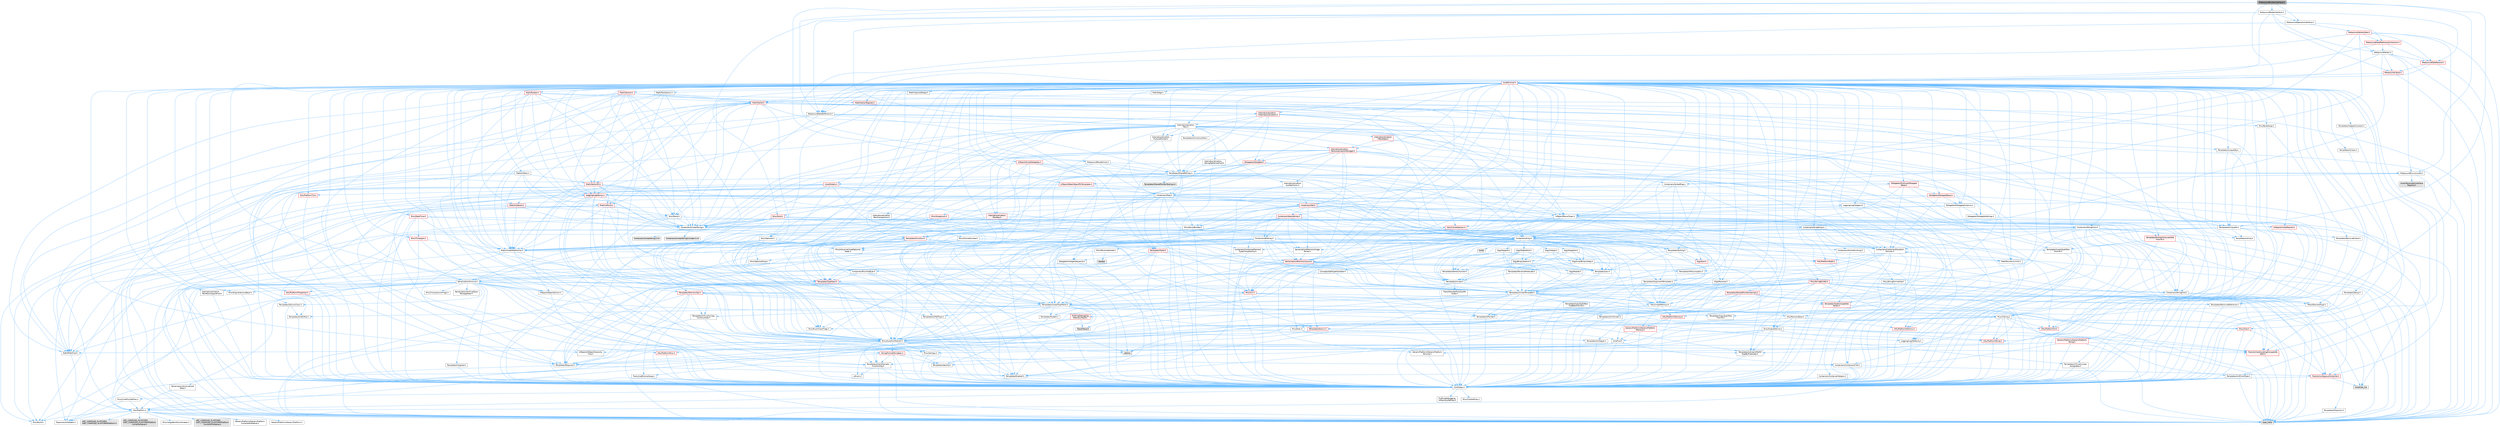 digraph "MetasoundBuilderInterface.h"
{
 // INTERACTIVE_SVG=YES
 // LATEX_PDF_SIZE
  bgcolor="transparent";
  edge [fontname=Helvetica,fontsize=10,labelfontname=Helvetica,labelfontsize=10];
  node [fontname=Helvetica,fontsize=10,shape=box,height=0.2,width=0.4];
  Node1 [id="Node000001",label="MetasoundBuilderInterface.h",height=0.2,width=0.4,color="gray40", fillcolor="grey60", style="filled", fontcolor="black",tooltip=" "];
  Node1 -> Node2 [id="edge1_Node000001_Node000002",color="steelblue1",style="solid",tooltip=" "];
  Node2 [id="Node000002",label="Containers/Array.h",height=0.2,width=0.4,color="grey40", fillcolor="white", style="filled",URL="$df/dd0/Array_8h.html",tooltip=" "];
  Node2 -> Node3 [id="edge2_Node000002_Node000003",color="steelblue1",style="solid",tooltip=" "];
  Node3 [id="Node000003",label="CoreTypes.h",height=0.2,width=0.4,color="grey40", fillcolor="white", style="filled",URL="$dc/dec/CoreTypes_8h.html",tooltip=" "];
  Node3 -> Node4 [id="edge3_Node000003_Node000004",color="steelblue1",style="solid",tooltip=" "];
  Node4 [id="Node000004",label="HAL/Platform.h",height=0.2,width=0.4,color="grey40", fillcolor="white", style="filled",URL="$d9/dd0/Platform_8h.html",tooltip=" "];
  Node4 -> Node5 [id="edge4_Node000004_Node000005",color="steelblue1",style="solid",tooltip=" "];
  Node5 [id="Node000005",label="Misc/Build.h",height=0.2,width=0.4,color="grey40", fillcolor="white", style="filled",URL="$d3/dbb/Build_8h.html",tooltip=" "];
  Node4 -> Node6 [id="edge5_Node000004_Node000006",color="steelblue1",style="solid",tooltip=" "];
  Node6 [id="Node000006",label="Misc/LargeWorldCoordinates.h",height=0.2,width=0.4,color="grey40", fillcolor="white", style="filled",URL="$d2/dcb/LargeWorldCoordinates_8h.html",tooltip=" "];
  Node4 -> Node7 [id="edge6_Node000004_Node000007",color="steelblue1",style="solid",tooltip=" "];
  Node7 [id="Node000007",label="type_traits",height=0.2,width=0.4,color="grey60", fillcolor="#E0E0E0", style="filled",tooltip=" "];
  Node4 -> Node8 [id="edge7_Node000004_Node000008",color="steelblue1",style="solid",tooltip=" "];
  Node8 [id="Node000008",label="PreprocessorHelpers.h",height=0.2,width=0.4,color="grey40", fillcolor="white", style="filled",URL="$db/ddb/PreprocessorHelpers_8h.html",tooltip=" "];
  Node4 -> Node9 [id="edge8_Node000004_Node000009",color="steelblue1",style="solid",tooltip=" "];
  Node9 [id="Node000009",label="UBT_COMPILED_PLATFORM\l/UBT_COMPILED_PLATFORMPlatform\lCompilerPreSetup.h",height=0.2,width=0.4,color="grey60", fillcolor="#E0E0E0", style="filled",tooltip=" "];
  Node4 -> Node10 [id="edge9_Node000004_Node000010",color="steelblue1",style="solid",tooltip=" "];
  Node10 [id="Node000010",label="GenericPlatform/GenericPlatform\lCompilerPreSetup.h",height=0.2,width=0.4,color="grey40", fillcolor="white", style="filled",URL="$d9/dc8/GenericPlatformCompilerPreSetup_8h.html",tooltip=" "];
  Node4 -> Node11 [id="edge10_Node000004_Node000011",color="steelblue1",style="solid",tooltip=" "];
  Node11 [id="Node000011",label="GenericPlatform/GenericPlatform.h",height=0.2,width=0.4,color="grey40", fillcolor="white", style="filled",URL="$d6/d84/GenericPlatform_8h.html",tooltip=" "];
  Node4 -> Node12 [id="edge11_Node000004_Node000012",color="steelblue1",style="solid",tooltip=" "];
  Node12 [id="Node000012",label="UBT_COMPILED_PLATFORM\l/UBT_COMPILED_PLATFORMPlatform.h",height=0.2,width=0.4,color="grey60", fillcolor="#E0E0E0", style="filled",tooltip=" "];
  Node4 -> Node13 [id="edge12_Node000004_Node000013",color="steelblue1",style="solid",tooltip=" "];
  Node13 [id="Node000013",label="UBT_COMPILED_PLATFORM\l/UBT_COMPILED_PLATFORMPlatform\lCompilerSetup.h",height=0.2,width=0.4,color="grey60", fillcolor="#E0E0E0", style="filled",tooltip=" "];
  Node3 -> Node14 [id="edge13_Node000003_Node000014",color="steelblue1",style="solid",tooltip=" "];
  Node14 [id="Node000014",label="ProfilingDebugging\l/UMemoryDefines.h",height=0.2,width=0.4,color="grey40", fillcolor="white", style="filled",URL="$d2/da2/UMemoryDefines_8h.html",tooltip=" "];
  Node3 -> Node15 [id="edge14_Node000003_Node000015",color="steelblue1",style="solid",tooltip=" "];
  Node15 [id="Node000015",label="Misc/CoreMiscDefines.h",height=0.2,width=0.4,color="grey40", fillcolor="white", style="filled",URL="$da/d38/CoreMiscDefines_8h.html",tooltip=" "];
  Node15 -> Node4 [id="edge15_Node000015_Node000004",color="steelblue1",style="solid",tooltip=" "];
  Node15 -> Node8 [id="edge16_Node000015_Node000008",color="steelblue1",style="solid",tooltip=" "];
  Node3 -> Node16 [id="edge17_Node000003_Node000016",color="steelblue1",style="solid",tooltip=" "];
  Node16 [id="Node000016",label="Misc/CoreDefines.h",height=0.2,width=0.4,color="grey40", fillcolor="white", style="filled",URL="$d3/dd2/CoreDefines_8h.html",tooltip=" "];
  Node2 -> Node17 [id="edge18_Node000002_Node000017",color="steelblue1",style="solid",tooltip=" "];
  Node17 [id="Node000017",label="Misc/AssertionMacros.h",height=0.2,width=0.4,color="grey40", fillcolor="white", style="filled",URL="$d0/dfa/AssertionMacros_8h.html",tooltip=" "];
  Node17 -> Node3 [id="edge19_Node000017_Node000003",color="steelblue1",style="solid",tooltip=" "];
  Node17 -> Node4 [id="edge20_Node000017_Node000004",color="steelblue1",style="solid",tooltip=" "];
  Node17 -> Node18 [id="edge21_Node000017_Node000018",color="steelblue1",style="solid",tooltip=" "];
  Node18 [id="Node000018",label="HAL/PlatformMisc.h",height=0.2,width=0.4,color="red", fillcolor="#FFF0F0", style="filled",URL="$d0/df5/PlatformMisc_8h.html",tooltip=" "];
  Node18 -> Node3 [id="edge22_Node000018_Node000003",color="steelblue1",style="solid",tooltip=" "];
  Node17 -> Node8 [id="edge23_Node000017_Node000008",color="steelblue1",style="solid",tooltip=" "];
  Node17 -> Node54 [id="edge24_Node000017_Node000054",color="steelblue1",style="solid",tooltip=" "];
  Node54 [id="Node000054",label="Templates/EnableIf.h",height=0.2,width=0.4,color="grey40", fillcolor="white", style="filled",URL="$d7/d60/EnableIf_8h.html",tooltip=" "];
  Node54 -> Node3 [id="edge25_Node000054_Node000003",color="steelblue1",style="solid",tooltip=" "];
  Node17 -> Node55 [id="edge26_Node000017_Node000055",color="steelblue1",style="solid",tooltip=" "];
  Node55 [id="Node000055",label="Templates/IsArrayOrRefOf\lTypeByPredicate.h",height=0.2,width=0.4,color="grey40", fillcolor="white", style="filled",URL="$d6/da1/IsArrayOrRefOfTypeByPredicate_8h.html",tooltip=" "];
  Node55 -> Node3 [id="edge27_Node000055_Node000003",color="steelblue1",style="solid",tooltip=" "];
  Node17 -> Node56 [id="edge28_Node000017_Node000056",color="steelblue1",style="solid",tooltip=" "];
  Node56 [id="Node000056",label="Templates/IsValidVariadic\lFunctionArg.h",height=0.2,width=0.4,color="grey40", fillcolor="white", style="filled",URL="$d0/dc8/IsValidVariadicFunctionArg_8h.html",tooltip=" "];
  Node56 -> Node3 [id="edge29_Node000056_Node000003",color="steelblue1",style="solid",tooltip=" "];
  Node56 -> Node57 [id="edge30_Node000056_Node000057",color="steelblue1",style="solid",tooltip=" "];
  Node57 [id="Node000057",label="IsEnum.h",height=0.2,width=0.4,color="grey40", fillcolor="white", style="filled",URL="$d4/de5/IsEnum_8h.html",tooltip=" "];
  Node56 -> Node7 [id="edge31_Node000056_Node000007",color="steelblue1",style="solid",tooltip=" "];
  Node17 -> Node58 [id="edge32_Node000017_Node000058",color="steelblue1",style="solid",tooltip=" "];
  Node58 [id="Node000058",label="Traits/IsCharEncodingCompatible\lWith.h",height=0.2,width=0.4,color="red", fillcolor="#FFF0F0", style="filled",URL="$df/dd1/IsCharEncodingCompatibleWith_8h.html",tooltip=" "];
  Node58 -> Node7 [id="edge33_Node000058_Node000007",color="steelblue1",style="solid",tooltip=" "];
  Node17 -> Node60 [id="edge34_Node000017_Node000060",color="steelblue1",style="solid",tooltip=" "];
  Node60 [id="Node000060",label="Misc/VarArgs.h",height=0.2,width=0.4,color="grey40", fillcolor="white", style="filled",URL="$d5/d6f/VarArgs_8h.html",tooltip=" "];
  Node60 -> Node3 [id="edge35_Node000060_Node000003",color="steelblue1",style="solid",tooltip=" "];
  Node17 -> Node61 [id="edge36_Node000017_Node000061",color="steelblue1",style="solid",tooltip=" "];
  Node61 [id="Node000061",label="String/FormatStringSan.h",height=0.2,width=0.4,color="red", fillcolor="#FFF0F0", style="filled",URL="$d3/d8b/FormatStringSan_8h.html",tooltip=" "];
  Node61 -> Node7 [id="edge37_Node000061_Node000007",color="steelblue1",style="solid",tooltip=" "];
  Node61 -> Node3 [id="edge38_Node000061_Node000003",color="steelblue1",style="solid",tooltip=" "];
  Node61 -> Node62 [id="edge39_Node000061_Node000062",color="steelblue1",style="solid",tooltip=" "];
  Node62 [id="Node000062",label="Templates/Requires.h",height=0.2,width=0.4,color="grey40", fillcolor="white", style="filled",URL="$dc/d96/Requires_8h.html",tooltip=" "];
  Node62 -> Node54 [id="edge40_Node000062_Node000054",color="steelblue1",style="solid",tooltip=" "];
  Node62 -> Node7 [id="edge41_Node000062_Node000007",color="steelblue1",style="solid",tooltip=" "];
  Node61 -> Node63 [id="edge42_Node000061_Node000063",color="steelblue1",style="solid",tooltip=" "];
  Node63 [id="Node000063",label="Templates/Identity.h",height=0.2,width=0.4,color="grey40", fillcolor="white", style="filled",URL="$d0/dd5/Identity_8h.html",tooltip=" "];
  Node61 -> Node56 [id="edge43_Node000061_Node000056",color="steelblue1",style="solid",tooltip=" "];
  Node61 -> Node26 [id="edge44_Node000061_Node000026",color="steelblue1",style="solid",tooltip=" "];
  Node26 [id="Node000026",label="Containers/ContainersFwd.h",height=0.2,width=0.4,color="grey40", fillcolor="white", style="filled",URL="$d4/d0a/ContainersFwd_8h.html",tooltip=" "];
  Node26 -> Node4 [id="edge45_Node000026_Node000004",color="steelblue1",style="solid",tooltip=" "];
  Node26 -> Node3 [id="edge46_Node000026_Node000003",color="steelblue1",style="solid",tooltip=" "];
  Node26 -> Node23 [id="edge47_Node000026_Node000023",color="steelblue1",style="solid",tooltip=" "];
  Node23 [id="Node000023",label="Traits/IsContiguousContainer.h",height=0.2,width=0.4,color="red", fillcolor="#FFF0F0", style="filled",URL="$d5/d3c/IsContiguousContainer_8h.html",tooltip=" "];
  Node23 -> Node3 [id="edge48_Node000023_Node000003",color="steelblue1",style="solid",tooltip=" "];
  Node23 -> Node22 [id="edge49_Node000023_Node000022",color="steelblue1",style="solid",tooltip=" "];
  Node22 [id="Node000022",label="initializer_list",height=0.2,width=0.4,color="grey60", fillcolor="#E0E0E0", style="filled",tooltip=" "];
  Node17 -> Node67 [id="edge50_Node000017_Node000067",color="steelblue1",style="solid",tooltip=" "];
  Node67 [id="Node000067",label="atomic",height=0.2,width=0.4,color="grey60", fillcolor="#E0E0E0", style="filled",tooltip=" "];
  Node2 -> Node68 [id="edge51_Node000002_Node000068",color="steelblue1",style="solid",tooltip=" "];
  Node68 [id="Node000068",label="Misc/IntrusiveUnsetOptional\lState.h",height=0.2,width=0.4,color="grey40", fillcolor="white", style="filled",URL="$d2/d0a/IntrusiveUnsetOptionalState_8h.html",tooltip=" "];
  Node68 -> Node69 [id="edge52_Node000068_Node000069",color="steelblue1",style="solid",tooltip=" "];
  Node69 [id="Node000069",label="Misc/OptionalFwd.h",height=0.2,width=0.4,color="grey40", fillcolor="white", style="filled",URL="$dc/d50/OptionalFwd_8h.html",tooltip=" "];
  Node2 -> Node70 [id="edge53_Node000002_Node000070",color="steelblue1",style="solid",tooltip=" "];
  Node70 [id="Node000070",label="Misc/ReverseIterate.h",height=0.2,width=0.4,color="grey40", fillcolor="white", style="filled",URL="$db/de3/ReverseIterate_8h.html",tooltip=" "];
  Node70 -> Node4 [id="edge54_Node000070_Node000004",color="steelblue1",style="solid",tooltip=" "];
  Node70 -> Node71 [id="edge55_Node000070_Node000071",color="steelblue1",style="solid",tooltip=" "];
  Node71 [id="Node000071",label="iterator",height=0.2,width=0.4,color="grey60", fillcolor="#E0E0E0", style="filled",tooltip=" "];
  Node2 -> Node72 [id="edge56_Node000002_Node000072",color="steelblue1",style="solid",tooltip=" "];
  Node72 [id="Node000072",label="HAL/UnrealMemory.h",height=0.2,width=0.4,color="grey40", fillcolor="white", style="filled",URL="$d9/d96/UnrealMemory_8h.html",tooltip=" "];
  Node72 -> Node3 [id="edge57_Node000072_Node000003",color="steelblue1",style="solid",tooltip=" "];
  Node72 -> Node73 [id="edge58_Node000072_Node000073",color="steelblue1",style="solid",tooltip=" "];
  Node73 [id="Node000073",label="GenericPlatform/GenericPlatform\lMemory.h",height=0.2,width=0.4,color="red", fillcolor="#FFF0F0", style="filled",URL="$dd/d22/GenericPlatformMemory_8h.html",tooltip=" "];
  Node73 -> Node25 [id="edge59_Node000073_Node000025",color="steelblue1",style="solid",tooltip=" "];
  Node25 [id="Node000025",label="CoreFwd.h",height=0.2,width=0.4,color="grey40", fillcolor="white", style="filled",URL="$d1/d1e/CoreFwd_8h.html",tooltip=" "];
  Node25 -> Node3 [id="edge60_Node000025_Node000003",color="steelblue1",style="solid",tooltip=" "];
  Node25 -> Node26 [id="edge61_Node000025_Node000026",color="steelblue1",style="solid",tooltip=" "];
  Node25 -> Node27 [id="edge62_Node000025_Node000027",color="steelblue1",style="solid",tooltip=" "];
  Node27 [id="Node000027",label="Math/MathFwd.h",height=0.2,width=0.4,color="grey40", fillcolor="white", style="filled",URL="$d2/d10/MathFwd_8h.html",tooltip=" "];
  Node27 -> Node4 [id="edge63_Node000027_Node000004",color="steelblue1",style="solid",tooltip=" "];
  Node25 -> Node28 [id="edge64_Node000025_Node000028",color="steelblue1",style="solid",tooltip=" "];
  Node28 [id="Node000028",label="UObject/UObjectHierarchy\lFwd.h",height=0.2,width=0.4,color="grey40", fillcolor="white", style="filled",URL="$d3/d13/UObjectHierarchyFwd_8h.html",tooltip=" "];
  Node73 -> Node3 [id="edge65_Node000073_Node000003",color="steelblue1",style="solid",tooltip=" "];
  Node73 -> Node74 [id="edge66_Node000073_Node000074",color="steelblue1",style="solid",tooltip=" "];
  Node74 [id="Node000074",label="HAL/PlatformString.h",height=0.2,width=0.4,color="red", fillcolor="#FFF0F0", style="filled",URL="$db/db5/PlatformString_8h.html",tooltip=" "];
  Node74 -> Node3 [id="edge67_Node000074_Node000003",color="steelblue1",style="solid",tooltip=" "];
  Node72 -> Node76 [id="edge68_Node000072_Node000076",color="steelblue1",style="solid",tooltip=" "];
  Node76 [id="Node000076",label="HAL/MemoryBase.h",height=0.2,width=0.4,color="grey40", fillcolor="white", style="filled",URL="$d6/d9f/MemoryBase_8h.html",tooltip=" "];
  Node76 -> Node3 [id="edge69_Node000076_Node000003",color="steelblue1",style="solid",tooltip=" "];
  Node76 -> Node47 [id="edge70_Node000076_Node000047",color="steelblue1",style="solid",tooltip=" "];
  Node47 [id="Node000047",label="HAL/PlatformAtomics.h",height=0.2,width=0.4,color="red", fillcolor="#FFF0F0", style="filled",URL="$d3/d36/PlatformAtomics_8h.html",tooltip=" "];
  Node47 -> Node3 [id="edge71_Node000047_Node000003",color="steelblue1",style="solid",tooltip=" "];
  Node76 -> Node30 [id="edge72_Node000076_Node000030",color="steelblue1",style="solid",tooltip=" "];
  Node30 [id="Node000030",label="HAL/PlatformCrt.h",height=0.2,width=0.4,color="red", fillcolor="#FFF0F0", style="filled",URL="$d8/d75/PlatformCrt_8h.html",tooltip=" "];
  Node76 -> Node77 [id="edge73_Node000076_Node000077",color="steelblue1",style="solid",tooltip=" "];
  Node77 [id="Node000077",label="Misc/Exec.h",height=0.2,width=0.4,color="grey40", fillcolor="white", style="filled",URL="$de/ddb/Exec_8h.html",tooltip=" "];
  Node77 -> Node3 [id="edge74_Node000077_Node000003",color="steelblue1",style="solid",tooltip=" "];
  Node77 -> Node17 [id="edge75_Node000077_Node000017",color="steelblue1",style="solid",tooltip=" "];
  Node76 -> Node78 [id="edge76_Node000076_Node000078",color="steelblue1",style="solid",tooltip=" "];
  Node78 [id="Node000078",label="Misc/OutputDevice.h",height=0.2,width=0.4,color="grey40", fillcolor="white", style="filled",URL="$d7/d32/OutputDevice_8h.html",tooltip=" "];
  Node78 -> Node25 [id="edge77_Node000078_Node000025",color="steelblue1",style="solid",tooltip=" "];
  Node78 -> Node3 [id="edge78_Node000078_Node000003",color="steelblue1",style="solid",tooltip=" "];
  Node78 -> Node79 [id="edge79_Node000078_Node000079",color="steelblue1",style="solid",tooltip=" "];
  Node79 [id="Node000079",label="Logging/LogVerbosity.h",height=0.2,width=0.4,color="grey40", fillcolor="white", style="filled",URL="$d2/d8f/LogVerbosity_8h.html",tooltip=" "];
  Node79 -> Node3 [id="edge80_Node000079_Node000003",color="steelblue1",style="solid",tooltip=" "];
  Node78 -> Node60 [id="edge81_Node000078_Node000060",color="steelblue1",style="solid",tooltip=" "];
  Node78 -> Node55 [id="edge82_Node000078_Node000055",color="steelblue1",style="solid",tooltip=" "];
  Node78 -> Node56 [id="edge83_Node000078_Node000056",color="steelblue1",style="solid",tooltip=" "];
  Node78 -> Node58 [id="edge84_Node000078_Node000058",color="steelblue1",style="solid",tooltip=" "];
  Node76 -> Node80 [id="edge85_Node000076_Node000080",color="steelblue1",style="solid",tooltip=" "];
  Node80 [id="Node000080",label="Templates/Atomic.h",height=0.2,width=0.4,color="red", fillcolor="#FFF0F0", style="filled",URL="$d3/d91/Atomic_8h.html",tooltip=" "];
  Node80 -> Node83 [id="edge86_Node000080_Node000083",color="steelblue1",style="solid",tooltip=" "];
  Node83 [id="Node000083",label="Templates/IsIntegral.h",height=0.2,width=0.4,color="grey40", fillcolor="white", style="filled",URL="$da/d64/IsIntegral_8h.html",tooltip=" "];
  Node83 -> Node3 [id="edge87_Node000083_Node000003",color="steelblue1",style="solid",tooltip=" "];
  Node80 -> Node67 [id="edge88_Node000080_Node000067",color="steelblue1",style="solid",tooltip=" "];
  Node72 -> Node89 [id="edge89_Node000072_Node000089",color="steelblue1",style="solid",tooltip=" "];
  Node89 [id="Node000089",label="HAL/PlatformMemory.h",height=0.2,width=0.4,color="red", fillcolor="#FFF0F0", style="filled",URL="$de/d68/PlatformMemory_8h.html",tooltip=" "];
  Node89 -> Node3 [id="edge90_Node000089_Node000003",color="steelblue1",style="solid",tooltip=" "];
  Node89 -> Node73 [id="edge91_Node000089_Node000073",color="steelblue1",style="solid",tooltip=" "];
  Node72 -> Node91 [id="edge92_Node000072_Node000091",color="steelblue1",style="solid",tooltip=" "];
  Node91 [id="Node000091",label="ProfilingDebugging\l/MemoryTrace.h",height=0.2,width=0.4,color="red", fillcolor="#FFF0F0", style="filled",URL="$da/dd7/MemoryTrace_8h.html",tooltip=" "];
  Node91 -> Node4 [id="edge93_Node000091_Node000004",color="steelblue1",style="solid",tooltip=" "];
  Node91 -> Node42 [id="edge94_Node000091_Node000042",color="steelblue1",style="solid",tooltip=" "];
  Node42 [id="Node000042",label="Misc/EnumClassFlags.h",height=0.2,width=0.4,color="grey40", fillcolor="white", style="filled",URL="$d8/de7/EnumClassFlags_8h.html",tooltip=" "];
  Node91 -> Node53 [id="edge95_Node000091_Node000053",color="steelblue1",style="solid",tooltip=" "];
  Node53 [id="Node000053",label="Trace/Trace.h",height=0.2,width=0.4,color="grey60", fillcolor="#E0E0E0", style="filled",tooltip=" "];
  Node72 -> Node92 [id="edge96_Node000072_Node000092",color="steelblue1",style="solid",tooltip=" "];
  Node92 [id="Node000092",label="Templates/IsPointer.h",height=0.2,width=0.4,color="grey40", fillcolor="white", style="filled",URL="$d7/d05/IsPointer_8h.html",tooltip=" "];
  Node92 -> Node3 [id="edge97_Node000092_Node000003",color="steelblue1",style="solid",tooltip=" "];
  Node2 -> Node93 [id="edge98_Node000002_Node000093",color="steelblue1",style="solid",tooltip=" "];
  Node93 [id="Node000093",label="Templates/UnrealTypeTraits.h",height=0.2,width=0.4,color="grey40", fillcolor="white", style="filled",URL="$d2/d2d/UnrealTypeTraits_8h.html",tooltip=" "];
  Node93 -> Node3 [id="edge99_Node000093_Node000003",color="steelblue1",style="solid",tooltip=" "];
  Node93 -> Node92 [id="edge100_Node000093_Node000092",color="steelblue1",style="solid",tooltip=" "];
  Node93 -> Node17 [id="edge101_Node000093_Node000017",color="steelblue1",style="solid",tooltip=" "];
  Node93 -> Node85 [id="edge102_Node000093_Node000085",color="steelblue1",style="solid",tooltip=" "];
  Node85 [id="Node000085",label="Templates/AndOrNot.h",height=0.2,width=0.4,color="grey40", fillcolor="white", style="filled",URL="$db/d0a/AndOrNot_8h.html",tooltip=" "];
  Node85 -> Node3 [id="edge103_Node000085_Node000003",color="steelblue1",style="solid",tooltip=" "];
  Node93 -> Node54 [id="edge104_Node000093_Node000054",color="steelblue1",style="solid",tooltip=" "];
  Node93 -> Node94 [id="edge105_Node000093_Node000094",color="steelblue1",style="solid",tooltip=" "];
  Node94 [id="Node000094",label="Templates/IsArithmetic.h",height=0.2,width=0.4,color="grey40", fillcolor="white", style="filled",URL="$d2/d5d/IsArithmetic_8h.html",tooltip=" "];
  Node94 -> Node3 [id="edge106_Node000094_Node000003",color="steelblue1",style="solid",tooltip=" "];
  Node93 -> Node57 [id="edge107_Node000093_Node000057",color="steelblue1",style="solid",tooltip=" "];
  Node93 -> Node95 [id="edge108_Node000093_Node000095",color="steelblue1",style="solid",tooltip=" "];
  Node95 [id="Node000095",label="Templates/Models.h",height=0.2,width=0.4,color="grey40", fillcolor="white", style="filled",URL="$d3/d0c/Models_8h.html",tooltip=" "];
  Node95 -> Node63 [id="edge109_Node000095_Node000063",color="steelblue1",style="solid",tooltip=" "];
  Node93 -> Node96 [id="edge110_Node000093_Node000096",color="steelblue1",style="solid",tooltip=" "];
  Node96 [id="Node000096",label="Templates/IsPODType.h",height=0.2,width=0.4,color="grey40", fillcolor="white", style="filled",URL="$d7/db1/IsPODType_8h.html",tooltip=" "];
  Node96 -> Node3 [id="edge111_Node000096_Node000003",color="steelblue1",style="solid",tooltip=" "];
  Node93 -> Node97 [id="edge112_Node000093_Node000097",color="steelblue1",style="solid",tooltip=" "];
  Node97 [id="Node000097",label="Templates/IsUECoreType.h",height=0.2,width=0.4,color="grey40", fillcolor="white", style="filled",URL="$d1/db8/IsUECoreType_8h.html",tooltip=" "];
  Node97 -> Node3 [id="edge113_Node000097_Node000003",color="steelblue1",style="solid",tooltip=" "];
  Node97 -> Node7 [id="edge114_Node000097_Node000007",color="steelblue1",style="solid",tooltip=" "];
  Node93 -> Node86 [id="edge115_Node000093_Node000086",color="steelblue1",style="solid",tooltip=" "];
  Node86 [id="Node000086",label="Templates/IsTriviallyCopy\lConstructible.h",height=0.2,width=0.4,color="grey40", fillcolor="white", style="filled",URL="$d3/d78/IsTriviallyCopyConstructible_8h.html",tooltip=" "];
  Node86 -> Node3 [id="edge116_Node000086_Node000003",color="steelblue1",style="solid",tooltip=" "];
  Node86 -> Node7 [id="edge117_Node000086_Node000007",color="steelblue1",style="solid",tooltip=" "];
  Node2 -> Node98 [id="edge118_Node000002_Node000098",color="steelblue1",style="solid",tooltip=" "];
  Node98 [id="Node000098",label="Templates/UnrealTemplate.h",height=0.2,width=0.4,color="grey40", fillcolor="white", style="filled",URL="$d4/d24/UnrealTemplate_8h.html",tooltip=" "];
  Node98 -> Node3 [id="edge119_Node000098_Node000003",color="steelblue1",style="solid",tooltip=" "];
  Node98 -> Node92 [id="edge120_Node000098_Node000092",color="steelblue1",style="solid",tooltip=" "];
  Node98 -> Node72 [id="edge121_Node000098_Node000072",color="steelblue1",style="solid",tooltip=" "];
  Node98 -> Node99 [id="edge122_Node000098_Node000099",color="steelblue1",style="solid",tooltip=" "];
  Node99 [id="Node000099",label="Templates/CopyQualifiers\lAndRefsFromTo.h",height=0.2,width=0.4,color="grey40", fillcolor="white", style="filled",URL="$d3/db3/CopyQualifiersAndRefsFromTo_8h.html",tooltip=" "];
  Node99 -> Node100 [id="edge123_Node000099_Node000100",color="steelblue1",style="solid",tooltip=" "];
  Node100 [id="Node000100",label="Templates/CopyQualifiers\lFromTo.h",height=0.2,width=0.4,color="grey40", fillcolor="white", style="filled",URL="$d5/db4/CopyQualifiersFromTo_8h.html",tooltip=" "];
  Node98 -> Node93 [id="edge124_Node000098_Node000093",color="steelblue1",style="solid",tooltip=" "];
  Node98 -> Node101 [id="edge125_Node000098_Node000101",color="steelblue1",style="solid",tooltip=" "];
  Node101 [id="Node000101",label="Templates/RemoveReference.h",height=0.2,width=0.4,color="grey40", fillcolor="white", style="filled",URL="$da/dbe/RemoveReference_8h.html",tooltip=" "];
  Node101 -> Node3 [id="edge126_Node000101_Node000003",color="steelblue1",style="solid",tooltip=" "];
  Node98 -> Node62 [id="edge127_Node000098_Node000062",color="steelblue1",style="solid",tooltip=" "];
  Node98 -> Node102 [id="edge128_Node000098_Node000102",color="steelblue1",style="solid",tooltip=" "];
  Node102 [id="Node000102",label="Templates/TypeCompatible\lBytes.h",height=0.2,width=0.4,color="red", fillcolor="#FFF0F0", style="filled",URL="$df/d0a/TypeCompatibleBytes_8h.html",tooltip=" "];
  Node102 -> Node3 [id="edge129_Node000102_Node000003",color="steelblue1",style="solid",tooltip=" "];
  Node102 -> Node7 [id="edge130_Node000102_Node000007",color="steelblue1",style="solid",tooltip=" "];
  Node98 -> Node63 [id="edge131_Node000098_Node000063",color="steelblue1",style="solid",tooltip=" "];
  Node98 -> Node23 [id="edge132_Node000098_Node000023",color="steelblue1",style="solid",tooltip=" "];
  Node98 -> Node103 [id="edge133_Node000098_Node000103",color="steelblue1",style="solid",tooltip=" "];
  Node103 [id="Node000103",label="Traits/UseBitwiseSwap.h",height=0.2,width=0.4,color="grey40", fillcolor="white", style="filled",URL="$db/df3/UseBitwiseSwap_8h.html",tooltip=" "];
  Node103 -> Node3 [id="edge134_Node000103_Node000003",color="steelblue1",style="solid",tooltip=" "];
  Node103 -> Node7 [id="edge135_Node000103_Node000007",color="steelblue1",style="solid",tooltip=" "];
  Node98 -> Node7 [id="edge136_Node000098_Node000007",color="steelblue1",style="solid",tooltip=" "];
  Node2 -> Node104 [id="edge137_Node000002_Node000104",color="steelblue1",style="solid",tooltip=" "];
  Node104 [id="Node000104",label="Containers/AllowShrinking.h",height=0.2,width=0.4,color="grey40", fillcolor="white", style="filled",URL="$d7/d1a/AllowShrinking_8h.html",tooltip=" "];
  Node104 -> Node3 [id="edge138_Node000104_Node000003",color="steelblue1",style="solid",tooltip=" "];
  Node2 -> Node105 [id="edge139_Node000002_Node000105",color="steelblue1",style="solid",tooltip=" "];
  Node105 [id="Node000105",label="Containers/ContainerAllocation\lPolicies.h",height=0.2,width=0.4,color="grey40", fillcolor="white", style="filled",URL="$d7/dff/ContainerAllocationPolicies_8h.html",tooltip=" "];
  Node105 -> Node3 [id="edge140_Node000105_Node000003",color="steelblue1",style="solid",tooltip=" "];
  Node105 -> Node106 [id="edge141_Node000105_Node000106",color="steelblue1",style="solid",tooltip=" "];
  Node106 [id="Node000106",label="Containers/ContainerHelpers.h",height=0.2,width=0.4,color="grey40", fillcolor="white", style="filled",URL="$d7/d33/ContainerHelpers_8h.html",tooltip=" "];
  Node106 -> Node3 [id="edge142_Node000106_Node000003",color="steelblue1",style="solid",tooltip=" "];
  Node105 -> Node105 [id="edge143_Node000105_Node000105",color="steelblue1",style="solid",tooltip=" "];
  Node105 -> Node107 [id="edge144_Node000105_Node000107",color="steelblue1",style="solid",tooltip=" "];
  Node107 [id="Node000107",label="HAL/PlatformMath.h",height=0.2,width=0.4,color="red", fillcolor="#FFF0F0", style="filled",URL="$dc/d53/PlatformMath_8h.html",tooltip=" "];
  Node107 -> Node3 [id="edge145_Node000107_Node000003",color="steelblue1",style="solid",tooltip=" "];
  Node105 -> Node72 [id="edge146_Node000105_Node000072",color="steelblue1",style="solid",tooltip=" "];
  Node105 -> Node40 [id="edge147_Node000105_Node000040",color="steelblue1",style="solid",tooltip=" "];
  Node40 [id="Node000040",label="Math/NumericLimits.h",height=0.2,width=0.4,color="grey40", fillcolor="white", style="filled",URL="$df/d1b/NumericLimits_8h.html",tooltip=" "];
  Node40 -> Node3 [id="edge148_Node000040_Node000003",color="steelblue1",style="solid",tooltip=" "];
  Node105 -> Node17 [id="edge149_Node000105_Node000017",color="steelblue1",style="solid",tooltip=" "];
  Node105 -> Node115 [id="edge150_Node000105_Node000115",color="steelblue1",style="solid",tooltip=" "];
  Node115 [id="Node000115",label="Templates/IsPolymorphic.h",height=0.2,width=0.4,color="grey40", fillcolor="white", style="filled",URL="$dc/d20/IsPolymorphic_8h.html",tooltip=" "];
  Node105 -> Node116 [id="edge151_Node000105_Node000116",color="steelblue1",style="solid",tooltip=" "];
  Node116 [id="Node000116",label="Templates/MemoryOps.h",height=0.2,width=0.4,color="red", fillcolor="#FFF0F0", style="filled",URL="$db/dea/MemoryOps_8h.html",tooltip=" "];
  Node116 -> Node3 [id="edge152_Node000116_Node000003",color="steelblue1",style="solid",tooltip=" "];
  Node116 -> Node72 [id="edge153_Node000116_Node000072",color="steelblue1",style="solid",tooltip=" "];
  Node116 -> Node87 [id="edge154_Node000116_Node000087",color="steelblue1",style="solid",tooltip=" "];
  Node87 [id="Node000087",label="Templates/IsTriviallyCopy\lAssignable.h",height=0.2,width=0.4,color="grey40", fillcolor="white", style="filled",URL="$d2/df2/IsTriviallyCopyAssignable_8h.html",tooltip=" "];
  Node87 -> Node3 [id="edge155_Node000087_Node000003",color="steelblue1",style="solid",tooltip=" "];
  Node87 -> Node7 [id="edge156_Node000087_Node000007",color="steelblue1",style="solid",tooltip=" "];
  Node116 -> Node86 [id="edge157_Node000116_Node000086",color="steelblue1",style="solid",tooltip=" "];
  Node116 -> Node62 [id="edge158_Node000116_Node000062",color="steelblue1",style="solid",tooltip=" "];
  Node116 -> Node93 [id="edge159_Node000116_Node000093",color="steelblue1",style="solid",tooltip=" "];
  Node116 -> Node103 [id="edge160_Node000116_Node000103",color="steelblue1",style="solid",tooltip=" "];
  Node116 -> Node7 [id="edge161_Node000116_Node000007",color="steelblue1",style="solid",tooltip=" "];
  Node105 -> Node102 [id="edge162_Node000105_Node000102",color="steelblue1",style="solid",tooltip=" "];
  Node105 -> Node7 [id="edge163_Node000105_Node000007",color="steelblue1",style="solid",tooltip=" "];
  Node2 -> Node117 [id="edge164_Node000002_Node000117",color="steelblue1",style="solid",tooltip=" "];
  Node117 [id="Node000117",label="Containers/ContainerElement\lTypeCompatibility.h",height=0.2,width=0.4,color="grey40", fillcolor="white", style="filled",URL="$df/ddf/ContainerElementTypeCompatibility_8h.html",tooltip=" "];
  Node117 -> Node3 [id="edge165_Node000117_Node000003",color="steelblue1",style="solid",tooltip=" "];
  Node117 -> Node93 [id="edge166_Node000117_Node000093",color="steelblue1",style="solid",tooltip=" "];
  Node2 -> Node118 [id="edge167_Node000002_Node000118",color="steelblue1",style="solid",tooltip=" "];
  Node118 [id="Node000118",label="Serialization/Archive.h",height=0.2,width=0.4,color="grey40", fillcolor="white", style="filled",URL="$d7/d3b/Archive_8h.html",tooltip=" "];
  Node118 -> Node25 [id="edge168_Node000118_Node000025",color="steelblue1",style="solid",tooltip=" "];
  Node118 -> Node3 [id="edge169_Node000118_Node000003",color="steelblue1",style="solid",tooltip=" "];
  Node118 -> Node119 [id="edge170_Node000118_Node000119",color="steelblue1",style="solid",tooltip=" "];
  Node119 [id="Node000119",label="HAL/PlatformProperties.h",height=0.2,width=0.4,color="red", fillcolor="#FFF0F0", style="filled",URL="$d9/db0/PlatformProperties_8h.html",tooltip=" "];
  Node119 -> Node3 [id="edge171_Node000119_Node000003",color="steelblue1",style="solid",tooltip=" "];
  Node118 -> Node122 [id="edge172_Node000118_Node000122",color="steelblue1",style="solid",tooltip=" "];
  Node122 [id="Node000122",label="Internationalization\l/TextNamespaceFwd.h",height=0.2,width=0.4,color="grey40", fillcolor="white", style="filled",URL="$d8/d97/TextNamespaceFwd_8h.html",tooltip=" "];
  Node122 -> Node3 [id="edge173_Node000122_Node000003",color="steelblue1",style="solid",tooltip=" "];
  Node118 -> Node27 [id="edge174_Node000118_Node000027",color="steelblue1",style="solid",tooltip=" "];
  Node118 -> Node17 [id="edge175_Node000118_Node000017",color="steelblue1",style="solid",tooltip=" "];
  Node118 -> Node5 [id="edge176_Node000118_Node000005",color="steelblue1",style="solid",tooltip=" "];
  Node118 -> Node41 [id="edge177_Node000118_Node000041",color="steelblue1",style="solid",tooltip=" "];
  Node41 [id="Node000041",label="Misc/CompressionFlags.h",height=0.2,width=0.4,color="grey40", fillcolor="white", style="filled",URL="$d9/d76/CompressionFlags_8h.html",tooltip=" "];
  Node118 -> Node123 [id="edge178_Node000118_Node000123",color="steelblue1",style="solid",tooltip=" "];
  Node123 [id="Node000123",label="Misc/EngineVersionBase.h",height=0.2,width=0.4,color="grey40", fillcolor="white", style="filled",URL="$d5/d2b/EngineVersionBase_8h.html",tooltip=" "];
  Node123 -> Node3 [id="edge179_Node000123_Node000003",color="steelblue1",style="solid",tooltip=" "];
  Node118 -> Node60 [id="edge180_Node000118_Node000060",color="steelblue1",style="solid",tooltip=" "];
  Node118 -> Node124 [id="edge181_Node000118_Node000124",color="steelblue1",style="solid",tooltip=" "];
  Node124 [id="Node000124",label="Serialization/ArchiveCook\lData.h",height=0.2,width=0.4,color="grey40", fillcolor="white", style="filled",URL="$dc/db6/ArchiveCookData_8h.html",tooltip=" "];
  Node124 -> Node4 [id="edge182_Node000124_Node000004",color="steelblue1",style="solid",tooltip=" "];
  Node118 -> Node125 [id="edge183_Node000118_Node000125",color="steelblue1",style="solid",tooltip=" "];
  Node125 [id="Node000125",label="Serialization/ArchiveSave\lPackageData.h",height=0.2,width=0.4,color="grey40", fillcolor="white", style="filled",URL="$d1/d37/ArchiveSavePackageData_8h.html",tooltip=" "];
  Node118 -> Node54 [id="edge184_Node000118_Node000054",color="steelblue1",style="solid",tooltip=" "];
  Node118 -> Node55 [id="edge185_Node000118_Node000055",color="steelblue1",style="solid",tooltip=" "];
  Node118 -> Node126 [id="edge186_Node000118_Node000126",color="steelblue1",style="solid",tooltip=" "];
  Node126 [id="Node000126",label="Templates/IsEnumClass.h",height=0.2,width=0.4,color="grey40", fillcolor="white", style="filled",URL="$d7/d15/IsEnumClass_8h.html",tooltip=" "];
  Node126 -> Node3 [id="edge187_Node000126_Node000003",color="steelblue1",style="solid",tooltip=" "];
  Node126 -> Node85 [id="edge188_Node000126_Node000085",color="steelblue1",style="solid",tooltip=" "];
  Node118 -> Node112 [id="edge189_Node000118_Node000112",color="steelblue1",style="solid",tooltip=" "];
  Node112 [id="Node000112",label="Templates/IsSigned.h",height=0.2,width=0.4,color="grey40", fillcolor="white", style="filled",URL="$d8/dd8/IsSigned_8h.html",tooltip=" "];
  Node112 -> Node3 [id="edge190_Node000112_Node000003",color="steelblue1",style="solid",tooltip=" "];
  Node118 -> Node56 [id="edge191_Node000118_Node000056",color="steelblue1",style="solid",tooltip=" "];
  Node118 -> Node98 [id="edge192_Node000118_Node000098",color="steelblue1",style="solid",tooltip=" "];
  Node118 -> Node58 [id="edge193_Node000118_Node000058",color="steelblue1",style="solid",tooltip=" "];
  Node118 -> Node127 [id="edge194_Node000118_Node000127",color="steelblue1",style="solid",tooltip=" "];
  Node127 [id="Node000127",label="UObject/ObjectVersion.h",height=0.2,width=0.4,color="grey40", fillcolor="white", style="filled",URL="$da/d63/ObjectVersion_8h.html",tooltip=" "];
  Node127 -> Node3 [id="edge195_Node000127_Node000003",color="steelblue1",style="solid",tooltip=" "];
  Node2 -> Node128 [id="edge196_Node000002_Node000128",color="steelblue1",style="solid",tooltip=" "];
  Node128 [id="Node000128",label="Serialization/MemoryImage\lWriter.h",height=0.2,width=0.4,color="grey40", fillcolor="white", style="filled",URL="$d0/d08/MemoryImageWriter_8h.html",tooltip=" "];
  Node128 -> Node3 [id="edge197_Node000128_Node000003",color="steelblue1",style="solid",tooltip=" "];
  Node128 -> Node129 [id="edge198_Node000128_Node000129",color="steelblue1",style="solid",tooltip=" "];
  Node129 [id="Node000129",label="Serialization/MemoryLayout.h",height=0.2,width=0.4,color="red", fillcolor="#FFF0F0", style="filled",URL="$d7/d66/MemoryLayout_8h.html",tooltip=" "];
  Node129 -> Node132 [id="edge199_Node000129_Node000132",color="steelblue1",style="solid",tooltip=" "];
  Node132 [id="Node000132",label="Containers/EnumAsByte.h",height=0.2,width=0.4,color="grey40", fillcolor="white", style="filled",URL="$d6/d9a/EnumAsByte_8h.html",tooltip=" "];
  Node132 -> Node3 [id="edge200_Node000132_Node000003",color="steelblue1",style="solid",tooltip=" "];
  Node132 -> Node96 [id="edge201_Node000132_Node000096",color="steelblue1",style="solid",tooltip=" "];
  Node132 -> Node133 [id="edge202_Node000132_Node000133",color="steelblue1",style="solid",tooltip=" "];
  Node133 [id="Node000133",label="Templates/TypeHash.h",height=0.2,width=0.4,color="red", fillcolor="#FFF0F0", style="filled",URL="$d1/d62/TypeHash_8h.html",tooltip=" "];
  Node133 -> Node3 [id="edge203_Node000133_Node000003",color="steelblue1",style="solid",tooltip=" "];
  Node133 -> Node62 [id="edge204_Node000133_Node000062",color="steelblue1",style="solid",tooltip=" "];
  Node133 -> Node134 [id="edge205_Node000133_Node000134",color="steelblue1",style="solid",tooltip=" "];
  Node134 [id="Node000134",label="Misc/Crc.h",height=0.2,width=0.4,color="red", fillcolor="#FFF0F0", style="filled",URL="$d4/dd2/Crc_8h.html",tooltip=" "];
  Node134 -> Node3 [id="edge206_Node000134_Node000003",color="steelblue1",style="solid",tooltip=" "];
  Node134 -> Node74 [id="edge207_Node000134_Node000074",color="steelblue1",style="solid",tooltip=" "];
  Node134 -> Node17 [id="edge208_Node000134_Node000017",color="steelblue1",style="solid",tooltip=" "];
  Node134 -> Node135 [id="edge209_Node000134_Node000135",color="steelblue1",style="solid",tooltip=" "];
  Node135 [id="Node000135",label="Misc/CString.h",height=0.2,width=0.4,color="grey40", fillcolor="white", style="filled",URL="$d2/d49/CString_8h.html",tooltip=" "];
  Node135 -> Node3 [id="edge210_Node000135_Node000003",color="steelblue1",style="solid",tooltip=" "];
  Node135 -> Node30 [id="edge211_Node000135_Node000030",color="steelblue1",style="solid",tooltip=" "];
  Node135 -> Node74 [id="edge212_Node000135_Node000074",color="steelblue1",style="solid",tooltip=" "];
  Node135 -> Node17 [id="edge213_Node000135_Node000017",color="steelblue1",style="solid",tooltip=" "];
  Node135 -> Node136 [id="edge214_Node000135_Node000136",color="steelblue1",style="solid",tooltip=" "];
  Node136 [id="Node000136",label="Misc/Char.h",height=0.2,width=0.4,color="red", fillcolor="#FFF0F0", style="filled",URL="$d0/d58/Char_8h.html",tooltip=" "];
  Node136 -> Node3 [id="edge215_Node000136_Node000003",color="steelblue1",style="solid",tooltip=" "];
  Node136 -> Node7 [id="edge216_Node000136_Node000007",color="steelblue1",style="solid",tooltip=" "];
  Node135 -> Node60 [id="edge217_Node000135_Node000060",color="steelblue1",style="solid",tooltip=" "];
  Node135 -> Node55 [id="edge218_Node000135_Node000055",color="steelblue1",style="solid",tooltip=" "];
  Node135 -> Node56 [id="edge219_Node000135_Node000056",color="steelblue1",style="solid",tooltip=" "];
  Node135 -> Node58 [id="edge220_Node000135_Node000058",color="steelblue1",style="solid",tooltip=" "];
  Node134 -> Node136 [id="edge221_Node000134_Node000136",color="steelblue1",style="solid",tooltip=" "];
  Node134 -> Node93 [id="edge222_Node000134_Node000093",color="steelblue1",style="solid",tooltip=" "];
  Node133 -> Node7 [id="edge223_Node000133_Node000007",color="steelblue1",style="solid",tooltip=" "];
  Node129 -> Node20 [id="edge224_Node000129_Node000020",color="steelblue1",style="solid",tooltip=" "];
  Node20 [id="Node000020",label="Containers/StringFwd.h",height=0.2,width=0.4,color="grey40", fillcolor="white", style="filled",URL="$df/d37/StringFwd_8h.html",tooltip=" "];
  Node20 -> Node3 [id="edge225_Node000020_Node000003",color="steelblue1",style="solid",tooltip=" "];
  Node20 -> Node21 [id="edge226_Node000020_Node000021",color="steelblue1",style="solid",tooltip=" "];
  Node21 [id="Node000021",label="Traits/ElementType.h",height=0.2,width=0.4,color="grey40", fillcolor="white", style="filled",URL="$d5/d4f/ElementType_8h.html",tooltip=" "];
  Node21 -> Node4 [id="edge227_Node000021_Node000004",color="steelblue1",style="solid",tooltip=" "];
  Node21 -> Node22 [id="edge228_Node000021_Node000022",color="steelblue1",style="solid",tooltip=" "];
  Node21 -> Node7 [id="edge229_Node000021_Node000007",color="steelblue1",style="solid",tooltip=" "];
  Node20 -> Node23 [id="edge230_Node000020_Node000023",color="steelblue1",style="solid",tooltip=" "];
  Node129 -> Node72 [id="edge231_Node000129_Node000072",color="steelblue1",style="solid",tooltip=" "];
  Node129 -> Node54 [id="edge232_Node000129_Node000054",color="steelblue1",style="solid",tooltip=" "];
  Node129 -> Node115 [id="edge233_Node000129_Node000115",color="steelblue1",style="solid",tooltip=" "];
  Node129 -> Node95 [id="edge234_Node000129_Node000095",color="steelblue1",style="solid",tooltip=" "];
  Node129 -> Node98 [id="edge235_Node000129_Node000098",color="steelblue1",style="solid",tooltip=" "];
  Node2 -> Node142 [id="edge236_Node000002_Node000142",color="steelblue1",style="solid",tooltip=" "];
  Node142 [id="Node000142",label="Algo/Heapify.h",height=0.2,width=0.4,color="grey40", fillcolor="white", style="filled",URL="$d0/d2a/Heapify_8h.html",tooltip=" "];
  Node142 -> Node143 [id="edge237_Node000142_Node000143",color="steelblue1",style="solid",tooltip=" "];
  Node143 [id="Node000143",label="Algo/Impl/BinaryHeap.h",height=0.2,width=0.4,color="grey40", fillcolor="white", style="filled",URL="$d7/da3/Algo_2Impl_2BinaryHeap_8h.html",tooltip=" "];
  Node143 -> Node144 [id="edge238_Node000143_Node000144",color="steelblue1",style="solid",tooltip=" "];
  Node144 [id="Node000144",label="Templates/Invoke.h",height=0.2,width=0.4,color="grey40", fillcolor="white", style="filled",URL="$d7/deb/Invoke_8h.html",tooltip=" "];
  Node144 -> Node3 [id="edge239_Node000144_Node000003",color="steelblue1",style="solid",tooltip=" "];
  Node144 -> Node145 [id="edge240_Node000144_Node000145",color="steelblue1",style="solid",tooltip=" "];
  Node145 [id="Node000145",label="Traits/MemberFunctionPtr\lOuter.h",height=0.2,width=0.4,color="grey40", fillcolor="white", style="filled",URL="$db/da7/MemberFunctionPtrOuter_8h.html",tooltip=" "];
  Node144 -> Node98 [id="edge241_Node000144_Node000098",color="steelblue1",style="solid",tooltip=" "];
  Node144 -> Node7 [id="edge242_Node000144_Node000007",color="steelblue1",style="solid",tooltip=" "];
  Node143 -> Node146 [id="edge243_Node000143_Node000146",color="steelblue1",style="solid",tooltip=" "];
  Node146 [id="Node000146",label="Templates/Projection.h",height=0.2,width=0.4,color="grey40", fillcolor="white", style="filled",URL="$d7/df0/Projection_8h.html",tooltip=" "];
  Node146 -> Node7 [id="edge244_Node000146_Node000007",color="steelblue1",style="solid",tooltip=" "];
  Node143 -> Node147 [id="edge245_Node000143_Node000147",color="steelblue1",style="solid",tooltip=" "];
  Node147 [id="Node000147",label="Templates/ReversePredicate.h",height=0.2,width=0.4,color="grey40", fillcolor="white", style="filled",URL="$d8/d28/ReversePredicate_8h.html",tooltip=" "];
  Node147 -> Node144 [id="edge246_Node000147_Node000144",color="steelblue1",style="solid",tooltip=" "];
  Node147 -> Node98 [id="edge247_Node000147_Node000098",color="steelblue1",style="solid",tooltip=" "];
  Node143 -> Node7 [id="edge248_Node000143_Node000007",color="steelblue1",style="solid",tooltip=" "];
  Node142 -> Node148 [id="edge249_Node000142_Node000148",color="steelblue1",style="solid",tooltip=" "];
  Node148 [id="Node000148",label="Templates/IdentityFunctor.h",height=0.2,width=0.4,color="grey40", fillcolor="white", style="filled",URL="$d7/d2e/IdentityFunctor_8h.html",tooltip=" "];
  Node148 -> Node4 [id="edge250_Node000148_Node000004",color="steelblue1",style="solid",tooltip=" "];
  Node142 -> Node144 [id="edge251_Node000142_Node000144",color="steelblue1",style="solid",tooltip=" "];
  Node142 -> Node149 [id="edge252_Node000142_Node000149",color="steelblue1",style="solid",tooltip=" "];
  Node149 [id="Node000149",label="Templates/Less.h",height=0.2,width=0.4,color="grey40", fillcolor="white", style="filled",URL="$de/dc8/Less_8h.html",tooltip=" "];
  Node149 -> Node3 [id="edge253_Node000149_Node000003",color="steelblue1",style="solid",tooltip=" "];
  Node149 -> Node98 [id="edge254_Node000149_Node000098",color="steelblue1",style="solid",tooltip=" "];
  Node142 -> Node98 [id="edge255_Node000142_Node000098",color="steelblue1",style="solid",tooltip=" "];
  Node2 -> Node150 [id="edge256_Node000002_Node000150",color="steelblue1",style="solid",tooltip=" "];
  Node150 [id="Node000150",label="Algo/HeapSort.h",height=0.2,width=0.4,color="grey40", fillcolor="white", style="filled",URL="$d3/d92/HeapSort_8h.html",tooltip=" "];
  Node150 -> Node143 [id="edge257_Node000150_Node000143",color="steelblue1",style="solid",tooltip=" "];
  Node150 -> Node148 [id="edge258_Node000150_Node000148",color="steelblue1",style="solid",tooltip=" "];
  Node150 -> Node149 [id="edge259_Node000150_Node000149",color="steelblue1",style="solid",tooltip=" "];
  Node150 -> Node98 [id="edge260_Node000150_Node000098",color="steelblue1",style="solid",tooltip=" "];
  Node2 -> Node151 [id="edge261_Node000002_Node000151",color="steelblue1",style="solid",tooltip=" "];
  Node151 [id="Node000151",label="Algo/IsHeap.h",height=0.2,width=0.4,color="grey40", fillcolor="white", style="filled",URL="$de/d32/IsHeap_8h.html",tooltip=" "];
  Node151 -> Node143 [id="edge262_Node000151_Node000143",color="steelblue1",style="solid",tooltip=" "];
  Node151 -> Node148 [id="edge263_Node000151_Node000148",color="steelblue1",style="solid",tooltip=" "];
  Node151 -> Node144 [id="edge264_Node000151_Node000144",color="steelblue1",style="solid",tooltip=" "];
  Node151 -> Node149 [id="edge265_Node000151_Node000149",color="steelblue1",style="solid",tooltip=" "];
  Node151 -> Node98 [id="edge266_Node000151_Node000098",color="steelblue1",style="solid",tooltip=" "];
  Node2 -> Node143 [id="edge267_Node000002_Node000143",color="steelblue1",style="solid",tooltip=" "];
  Node2 -> Node152 [id="edge268_Node000002_Node000152",color="steelblue1",style="solid",tooltip=" "];
  Node152 [id="Node000152",label="Algo/StableSort.h",height=0.2,width=0.4,color="grey40", fillcolor="white", style="filled",URL="$d7/d3c/StableSort_8h.html",tooltip=" "];
  Node152 -> Node153 [id="edge269_Node000152_Node000153",color="steelblue1",style="solid",tooltip=" "];
  Node153 [id="Node000153",label="Algo/BinarySearch.h",height=0.2,width=0.4,color="grey40", fillcolor="white", style="filled",URL="$db/db4/BinarySearch_8h.html",tooltip=" "];
  Node153 -> Node148 [id="edge270_Node000153_Node000148",color="steelblue1",style="solid",tooltip=" "];
  Node153 -> Node144 [id="edge271_Node000153_Node000144",color="steelblue1",style="solid",tooltip=" "];
  Node153 -> Node149 [id="edge272_Node000153_Node000149",color="steelblue1",style="solid",tooltip=" "];
  Node152 -> Node154 [id="edge273_Node000152_Node000154",color="steelblue1",style="solid",tooltip=" "];
  Node154 [id="Node000154",label="Algo/Rotate.h",height=0.2,width=0.4,color="grey40", fillcolor="white", style="filled",URL="$dd/da7/Rotate_8h.html",tooltip=" "];
  Node154 -> Node98 [id="edge274_Node000154_Node000098",color="steelblue1",style="solid",tooltip=" "];
  Node152 -> Node148 [id="edge275_Node000152_Node000148",color="steelblue1",style="solid",tooltip=" "];
  Node152 -> Node144 [id="edge276_Node000152_Node000144",color="steelblue1",style="solid",tooltip=" "];
  Node152 -> Node149 [id="edge277_Node000152_Node000149",color="steelblue1",style="solid",tooltip=" "];
  Node152 -> Node98 [id="edge278_Node000152_Node000098",color="steelblue1",style="solid",tooltip=" "];
  Node2 -> Node155 [id="edge279_Node000002_Node000155",color="steelblue1",style="solid",tooltip=" "];
  Node155 [id="Node000155",label="Concepts/GetTypeHashable.h",height=0.2,width=0.4,color="grey40", fillcolor="white", style="filled",URL="$d3/da2/GetTypeHashable_8h.html",tooltip=" "];
  Node155 -> Node3 [id="edge280_Node000155_Node000003",color="steelblue1",style="solid",tooltip=" "];
  Node155 -> Node133 [id="edge281_Node000155_Node000133",color="steelblue1",style="solid",tooltip=" "];
  Node2 -> Node148 [id="edge282_Node000002_Node000148",color="steelblue1",style="solid",tooltip=" "];
  Node2 -> Node144 [id="edge283_Node000002_Node000144",color="steelblue1",style="solid",tooltip=" "];
  Node2 -> Node149 [id="edge284_Node000002_Node000149",color="steelblue1",style="solid",tooltip=" "];
  Node2 -> Node156 [id="edge285_Node000002_Node000156",color="steelblue1",style="solid",tooltip=" "];
  Node156 [id="Node000156",label="Templates/LosesQualifiers\lFromTo.h",height=0.2,width=0.4,color="grey40", fillcolor="white", style="filled",URL="$d2/db3/LosesQualifiersFromTo_8h.html",tooltip=" "];
  Node156 -> Node100 [id="edge286_Node000156_Node000100",color="steelblue1",style="solid",tooltip=" "];
  Node156 -> Node7 [id="edge287_Node000156_Node000007",color="steelblue1",style="solid",tooltip=" "];
  Node2 -> Node62 [id="edge288_Node000002_Node000062",color="steelblue1",style="solid",tooltip=" "];
  Node2 -> Node157 [id="edge289_Node000002_Node000157",color="steelblue1",style="solid",tooltip=" "];
  Node157 [id="Node000157",label="Templates/Sorting.h",height=0.2,width=0.4,color="grey40", fillcolor="white", style="filled",URL="$d3/d9e/Sorting_8h.html",tooltip=" "];
  Node157 -> Node3 [id="edge290_Node000157_Node000003",color="steelblue1",style="solid",tooltip=" "];
  Node157 -> Node153 [id="edge291_Node000157_Node000153",color="steelblue1",style="solid",tooltip=" "];
  Node157 -> Node158 [id="edge292_Node000157_Node000158",color="steelblue1",style="solid",tooltip=" "];
  Node158 [id="Node000158",label="Algo/Sort.h",height=0.2,width=0.4,color="red", fillcolor="#FFF0F0", style="filled",URL="$d1/d87/Sort_8h.html",tooltip=" "];
  Node157 -> Node107 [id="edge293_Node000157_Node000107",color="steelblue1",style="solid",tooltip=" "];
  Node157 -> Node149 [id="edge294_Node000157_Node000149",color="steelblue1",style="solid",tooltip=" "];
  Node2 -> Node161 [id="edge295_Node000002_Node000161",color="steelblue1",style="solid",tooltip=" "];
  Node161 [id="Node000161",label="Templates/AlignmentTemplates.h",height=0.2,width=0.4,color="grey40", fillcolor="white", style="filled",URL="$dd/d32/AlignmentTemplates_8h.html",tooltip=" "];
  Node161 -> Node3 [id="edge296_Node000161_Node000003",color="steelblue1",style="solid",tooltip=" "];
  Node161 -> Node83 [id="edge297_Node000161_Node000083",color="steelblue1",style="solid",tooltip=" "];
  Node161 -> Node92 [id="edge298_Node000161_Node000092",color="steelblue1",style="solid",tooltip=" "];
  Node2 -> Node21 [id="edge299_Node000002_Node000021",color="steelblue1",style="solid",tooltip=" "];
  Node2 -> Node113 [id="edge300_Node000002_Node000113",color="steelblue1",style="solid",tooltip=" "];
  Node113 [id="Node000113",label="limits",height=0.2,width=0.4,color="grey60", fillcolor="#E0E0E0", style="filled",tooltip=" "];
  Node2 -> Node7 [id="edge301_Node000002_Node000007",color="steelblue1",style="solid",tooltip=" "];
  Node1 -> Node162 [id="edge302_Node000001_Node000162",color="steelblue1",style="solid",tooltip=" "];
  Node162 [id="Node000162",label="MetasoundDataReference.h",height=0.2,width=0.4,color="grey40", fillcolor="white", style="filled",URL="$dc/d67/MetasoundDataReference_8h.html",tooltip=" "];
  Node162 -> Node7 [id="edge303_Node000162_Node000007",color="steelblue1",style="solid",tooltip=" "];
  Node162 -> Node163 [id="edge304_Node000162_Node000163",color="steelblue1",style="solid",tooltip=" "];
  Node163 [id="Node000163",label="Containers/UnrealString.h",height=0.2,width=0.4,color="grey40", fillcolor="white", style="filled",URL="$d5/dba/UnrealString_8h.html",tooltip=" "];
  Node163 -> Node164 [id="edge305_Node000163_Node000164",color="steelblue1",style="solid",tooltip=" "];
  Node164 [id="Node000164",label="Containers/UnrealStringIncludes.h.inl",height=0.2,width=0.4,color="grey60", fillcolor="#E0E0E0", style="filled",tooltip=" "];
  Node163 -> Node165 [id="edge306_Node000163_Node000165",color="steelblue1",style="solid",tooltip=" "];
  Node165 [id="Node000165",label="Containers/UnrealString.h.inl",height=0.2,width=0.4,color="grey60", fillcolor="#E0E0E0", style="filled",tooltip=" "];
  Node163 -> Node166 [id="edge307_Node000163_Node000166",color="steelblue1",style="solid",tooltip=" "];
  Node166 [id="Node000166",label="Misc/StringFormatArg.h",height=0.2,width=0.4,color="grey40", fillcolor="white", style="filled",URL="$d2/d16/StringFormatArg_8h.html",tooltip=" "];
  Node166 -> Node26 [id="edge308_Node000166_Node000026",color="steelblue1",style="solid",tooltip=" "];
  Node162 -> Node4 [id="edge309_Node000162_Node000004",color="steelblue1",style="solid",tooltip=" "];
  Node162 -> Node167 [id="edge310_Node000162_Node000167",color="steelblue1",style="solid",tooltip=" "];
  Node167 [id="Node000167",label="Internationalization\l/Text.h",height=0.2,width=0.4,color="grey40", fillcolor="white", style="filled",URL="$d6/d35/Text_8h.html",tooltip=" "];
  Node167 -> Node3 [id="edge311_Node000167_Node000003",color="steelblue1",style="solid",tooltip=" "];
  Node167 -> Node47 [id="edge312_Node000167_Node000047",color="steelblue1",style="solid",tooltip=" "];
  Node167 -> Node17 [id="edge313_Node000167_Node000017",color="steelblue1",style="solid",tooltip=" "];
  Node167 -> Node42 [id="edge314_Node000167_Node000042",color="steelblue1",style="solid",tooltip=" "];
  Node167 -> Node93 [id="edge315_Node000167_Node000093",color="steelblue1",style="solid",tooltip=" "];
  Node167 -> Node2 [id="edge316_Node000167_Node000002",color="steelblue1",style="solid",tooltip=" "];
  Node167 -> Node163 [id="edge317_Node000167_Node000163",color="steelblue1",style="solid",tooltip=" "];
  Node167 -> Node168 [id="edge318_Node000167_Node000168",color="steelblue1",style="solid",tooltip=" "];
  Node168 [id="Node000168",label="Containers/SortedMap.h",height=0.2,width=0.4,color="grey40", fillcolor="white", style="filled",URL="$d1/dcf/SortedMap_8h.html",tooltip=" "];
  Node168 -> Node169 [id="edge319_Node000168_Node000169",color="steelblue1",style="solid",tooltip=" "];
  Node169 [id="Node000169",label="Containers/Map.h",height=0.2,width=0.4,color="grey40", fillcolor="white", style="filled",URL="$df/d79/Map_8h.html",tooltip=" "];
  Node169 -> Node3 [id="edge320_Node000169_Node000003",color="steelblue1",style="solid",tooltip=" "];
  Node169 -> Node170 [id="edge321_Node000169_Node000170",color="steelblue1",style="solid",tooltip=" "];
  Node170 [id="Node000170",label="Algo/Reverse.h",height=0.2,width=0.4,color="grey40", fillcolor="white", style="filled",URL="$d5/d93/Reverse_8h.html",tooltip=" "];
  Node170 -> Node3 [id="edge322_Node000170_Node000003",color="steelblue1",style="solid",tooltip=" "];
  Node170 -> Node98 [id="edge323_Node000170_Node000098",color="steelblue1",style="solid",tooltip=" "];
  Node169 -> Node117 [id="edge324_Node000169_Node000117",color="steelblue1",style="solid",tooltip=" "];
  Node169 -> Node171 [id="edge325_Node000169_Node000171",color="steelblue1",style="solid",tooltip=" "];
  Node171 [id="Node000171",label="Containers/Set.h",height=0.2,width=0.4,color="red", fillcolor="#FFF0F0", style="filled",URL="$d4/d45/Set_8h.html",tooltip=" "];
  Node171 -> Node105 [id="edge326_Node000171_Node000105",color="steelblue1",style="solid",tooltip=" "];
  Node171 -> Node117 [id="edge327_Node000171_Node000117",color="steelblue1",style="solid",tooltip=" "];
  Node171 -> Node173 [id="edge328_Node000171_Node000173",color="steelblue1",style="solid",tooltip=" "];
  Node173 [id="Node000173",label="Containers/SparseArray.h",height=0.2,width=0.4,color="red", fillcolor="#FFF0F0", style="filled",URL="$d5/dbf/SparseArray_8h.html",tooltip=" "];
  Node173 -> Node3 [id="edge329_Node000173_Node000003",color="steelblue1",style="solid",tooltip=" "];
  Node173 -> Node17 [id="edge330_Node000173_Node000017",color="steelblue1",style="solid",tooltip=" "];
  Node173 -> Node72 [id="edge331_Node000173_Node000072",color="steelblue1",style="solid",tooltip=" "];
  Node173 -> Node93 [id="edge332_Node000173_Node000093",color="steelblue1",style="solid",tooltip=" "];
  Node173 -> Node98 [id="edge333_Node000173_Node000098",color="steelblue1",style="solid",tooltip=" "];
  Node173 -> Node105 [id="edge334_Node000173_Node000105",color="steelblue1",style="solid",tooltip=" "];
  Node173 -> Node149 [id="edge335_Node000173_Node000149",color="steelblue1",style="solid",tooltip=" "];
  Node173 -> Node2 [id="edge336_Node000173_Node000002",color="steelblue1",style="solid",tooltip=" "];
  Node173 -> Node160 [id="edge337_Node000173_Node000160",color="steelblue1",style="solid",tooltip=" "];
  Node160 [id="Node000160",label="Math/UnrealMathUtility.h",height=0.2,width=0.4,color="grey40", fillcolor="white", style="filled",URL="$db/db8/UnrealMathUtility_8h.html",tooltip=" "];
  Node160 -> Node3 [id="edge338_Node000160_Node000003",color="steelblue1",style="solid",tooltip=" "];
  Node160 -> Node17 [id="edge339_Node000160_Node000017",color="steelblue1",style="solid",tooltip=" "];
  Node160 -> Node107 [id="edge340_Node000160_Node000107",color="steelblue1",style="solid",tooltip=" "];
  Node160 -> Node27 [id="edge341_Node000160_Node000027",color="steelblue1",style="solid",tooltip=" "];
  Node160 -> Node63 [id="edge342_Node000160_Node000063",color="steelblue1",style="solid",tooltip=" "];
  Node160 -> Node62 [id="edge343_Node000160_Node000062",color="steelblue1",style="solid",tooltip=" "];
  Node173 -> Node174 [id="edge344_Node000173_Node000174",color="steelblue1",style="solid",tooltip=" "];
  Node174 [id="Node000174",label="Containers/ScriptArray.h",height=0.2,width=0.4,color="grey40", fillcolor="white", style="filled",URL="$dc/daf/ScriptArray_8h.html",tooltip=" "];
  Node174 -> Node3 [id="edge345_Node000174_Node000003",color="steelblue1",style="solid",tooltip=" "];
  Node174 -> Node17 [id="edge346_Node000174_Node000017",color="steelblue1",style="solid",tooltip=" "];
  Node174 -> Node72 [id="edge347_Node000174_Node000072",color="steelblue1",style="solid",tooltip=" "];
  Node174 -> Node104 [id="edge348_Node000174_Node000104",color="steelblue1",style="solid",tooltip=" "];
  Node174 -> Node105 [id="edge349_Node000174_Node000105",color="steelblue1",style="solid",tooltip=" "];
  Node174 -> Node2 [id="edge350_Node000174_Node000002",color="steelblue1",style="solid",tooltip=" "];
  Node174 -> Node22 [id="edge351_Node000174_Node000022",color="steelblue1",style="solid",tooltip=" "];
  Node173 -> Node175 [id="edge352_Node000173_Node000175",color="steelblue1",style="solid",tooltip=" "];
  Node175 [id="Node000175",label="Containers/BitArray.h",height=0.2,width=0.4,color="grey40", fillcolor="white", style="filled",URL="$d1/de4/BitArray_8h.html",tooltip=" "];
  Node175 -> Node105 [id="edge353_Node000175_Node000105",color="steelblue1",style="solid",tooltip=" "];
  Node175 -> Node3 [id="edge354_Node000175_Node000003",color="steelblue1",style="solid",tooltip=" "];
  Node175 -> Node47 [id="edge355_Node000175_Node000047",color="steelblue1",style="solid",tooltip=" "];
  Node175 -> Node72 [id="edge356_Node000175_Node000072",color="steelblue1",style="solid",tooltip=" "];
  Node175 -> Node160 [id="edge357_Node000175_Node000160",color="steelblue1",style="solid",tooltip=" "];
  Node175 -> Node17 [id="edge358_Node000175_Node000017",color="steelblue1",style="solid",tooltip=" "];
  Node175 -> Node42 [id="edge359_Node000175_Node000042",color="steelblue1",style="solid",tooltip=" "];
  Node175 -> Node118 [id="edge360_Node000175_Node000118",color="steelblue1",style="solid",tooltip=" "];
  Node175 -> Node128 [id="edge361_Node000175_Node000128",color="steelblue1",style="solid",tooltip=" "];
  Node175 -> Node129 [id="edge362_Node000175_Node000129",color="steelblue1",style="solid",tooltip=" "];
  Node175 -> Node54 [id="edge363_Node000175_Node000054",color="steelblue1",style="solid",tooltip=" "];
  Node175 -> Node144 [id="edge364_Node000175_Node000144",color="steelblue1",style="solid",tooltip=" "];
  Node175 -> Node98 [id="edge365_Node000175_Node000098",color="steelblue1",style="solid",tooltip=" "];
  Node175 -> Node93 [id="edge366_Node000175_Node000093",color="steelblue1",style="solid",tooltip=" "];
  Node173 -> Node128 [id="edge367_Node000173_Node000128",color="steelblue1",style="solid",tooltip=" "];
  Node173 -> Node163 [id="edge368_Node000173_Node000163",color="steelblue1",style="solid",tooltip=" "];
  Node173 -> Node68 [id="edge369_Node000173_Node000068",color="steelblue1",style="solid",tooltip=" "];
  Node171 -> Node26 [id="edge370_Node000171_Node000026",color="steelblue1",style="solid",tooltip=" "];
  Node171 -> Node160 [id="edge371_Node000171_Node000160",color="steelblue1",style="solid",tooltip=" "];
  Node171 -> Node17 [id="edge372_Node000171_Node000017",color="steelblue1",style="solid",tooltip=" "];
  Node171 -> Node192 [id="edge373_Node000171_Node000192",color="steelblue1",style="solid",tooltip=" "];
  Node192 [id="Node000192",label="Misc/StructBuilder.h",height=0.2,width=0.4,color="grey40", fillcolor="white", style="filled",URL="$d9/db3/StructBuilder_8h.html",tooltip=" "];
  Node192 -> Node3 [id="edge374_Node000192_Node000003",color="steelblue1",style="solid",tooltip=" "];
  Node192 -> Node160 [id="edge375_Node000192_Node000160",color="steelblue1",style="solid",tooltip=" "];
  Node192 -> Node161 [id="edge376_Node000192_Node000161",color="steelblue1",style="solid",tooltip=" "];
  Node171 -> Node128 [id="edge377_Node000171_Node000128",color="steelblue1",style="solid",tooltip=" "];
  Node171 -> Node193 [id="edge378_Node000171_Node000193",color="steelblue1",style="solid",tooltip=" "];
  Node193 [id="Node000193",label="Templates/Function.h",height=0.2,width=0.4,color="red", fillcolor="#FFF0F0", style="filled",URL="$df/df5/Function_8h.html",tooltip=" "];
  Node193 -> Node3 [id="edge379_Node000193_Node000003",color="steelblue1",style="solid",tooltip=" "];
  Node193 -> Node17 [id="edge380_Node000193_Node000017",color="steelblue1",style="solid",tooltip=" "];
  Node193 -> Node68 [id="edge381_Node000193_Node000068",color="steelblue1",style="solid",tooltip=" "];
  Node193 -> Node72 [id="edge382_Node000193_Node000072",color="steelblue1",style="solid",tooltip=" "];
  Node193 -> Node93 [id="edge383_Node000193_Node000093",color="steelblue1",style="solid",tooltip=" "];
  Node193 -> Node144 [id="edge384_Node000193_Node000144",color="steelblue1",style="solid",tooltip=" "];
  Node193 -> Node98 [id="edge385_Node000193_Node000098",color="steelblue1",style="solid",tooltip=" "];
  Node193 -> Node62 [id="edge386_Node000193_Node000062",color="steelblue1",style="solid",tooltip=" "];
  Node193 -> Node160 [id="edge387_Node000193_Node000160",color="steelblue1",style="solid",tooltip=" "];
  Node193 -> Node7 [id="edge388_Node000193_Node000007",color="steelblue1",style="solid",tooltip=" "];
  Node171 -> Node157 [id="edge389_Node000171_Node000157",color="steelblue1",style="solid",tooltip=" "];
  Node171 -> Node133 [id="edge390_Node000171_Node000133",color="steelblue1",style="solid",tooltip=" "];
  Node171 -> Node98 [id="edge391_Node000171_Node000098",color="steelblue1",style="solid",tooltip=" "];
  Node171 -> Node22 [id="edge392_Node000171_Node000022",color="steelblue1",style="solid",tooltip=" "];
  Node171 -> Node7 [id="edge393_Node000171_Node000007",color="steelblue1",style="solid",tooltip=" "];
  Node169 -> Node163 [id="edge394_Node000169_Node000163",color="steelblue1",style="solid",tooltip=" "];
  Node169 -> Node17 [id="edge395_Node000169_Node000017",color="steelblue1",style="solid",tooltip=" "];
  Node169 -> Node192 [id="edge396_Node000169_Node000192",color="steelblue1",style="solid",tooltip=" "];
  Node169 -> Node193 [id="edge397_Node000169_Node000193",color="steelblue1",style="solid",tooltip=" "];
  Node169 -> Node157 [id="edge398_Node000169_Node000157",color="steelblue1",style="solid",tooltip=" "];
  Node169 -> Node196 [id="edge399_Node000169_Node000196",color="steelblue1",style="solid",tooltip=" "];
  Node196 [id="Node000196",label="Templates/Tuple.h",height=0.2,width=0.4,color="red", fillcolor="#FFF0F0", style="filled",URL="$d2/d4f/Tuple_8h.html",tooltip=" "];
  Node196 -> Node3 [id="edge400_Node000196_Node000003",color="steelblue1",style="solid",tooltip=" "];
  Node196 -> Node98 [id="edge401_Node000196_Node000098",color="steelblue1",style="solid",tooltip=" "];
  Node196 -> Node197 [id="edge402_Node000196_Node000197",color="steelblue1",style="solid",tooltip=" "];
  Node197 [id="Node000197",label="Delegates/IntegerSequence.h",height=0.2,width=0.4,color="grey40", fillcolor="white", style="filled",URL="$d2/dcc/IntegerSequence_8h.html",tooltip=" "];
  Node197 -> Node3 [id="edge403_Node000197_Node000003",color="steelblue1",style="solid",tooltip=" "];
  Node196 -> Node144 [id="edge404_Node000196_Node000144",color="steelblue1",style="solid",tooltip=" "];
  Node196 -> Node129 [id="edge405_Node000196_Node000129",color="steelblue1",style="solid",tooltip=" "];
  Node196 -> Node62 [id="edge406_Node000196_Node000062",color="steelblue1",style="solid",tooltip=" "];
  Node196 -> Node133 [id="edge407_Node000196_Node000133",color="steelblue1",style="solid",tooltip=" "];
  Node196 -> Node7 [id="edge408_Node000196_Node000007",color="steelblue1",style="solid",tooltip=" "];
  Node169 -> Node98 [id="edge409_Node000169_Node000098",color="steelblue1",style="solid",tooltip=" "];
  Node169 -> Node93 [id="edge410_Node000169_Node000093",color="steelblue1",style="solid",tooltip=" "];
  Node169 -> Node7 [id="edge411_Node000169_Node000007",color="steelblue1",style="solid",tooltip=" "];
  Node168 -> Node153 [id="edge412_Node000168_Node000153",color="steelblue1",style="solid",tooltip=" "];
  Node168 -> Node158 [id="edge413_Node000168_Node000158",color="steelblue1",style="solid",tooltip=" "];
  Node168 -> Node199 [id="edge414_Node000168_Node000199",color="steelblue1",style="solid",tooltip=" "];
  Node199 [id="Node000199",label="UObject/NameTypes.h",height=0.2,width=0.4,color="grey40", fillcolor="white", style="filled",URL="$d6/d35/NameTypes_8h.html",tooltip=" "];
  Node199 -> Node3 [id="edge415_Node000199_Node000003",color="steelblue1",style="solid",tooltip=" "];
  Node199 -> Node17 [id="edge416_Node000199_Node000017",color="steelblue1",style="solid",tooltip=" "];
  Node199 -> Node72 [id="edge417_Node000199_Node000072",color="steelblue1",style="solid",tooltip=" "];
  Node199 -> Node93 [id="edge418_Node000199_Node000093",color="steelblue1",style="solid",tooltip=" "];
  Node199 -> Node98 [id="edge419_Node000199_Node000098",color="steelblue1",style="solid",tooltip=" "];
  Node199 -> Node163 [id="edge420_Node000199_Node000163",color="steelblue1",style="solid",tooltip=" "];
  Node199 -> Node200 [id="edge421_Node000199_Node000200",color="steelblue1",style="solid",tooltip=" "];
  Node200 [id="Node000200",label="HAL/CriticalSection.h",height=0.2,width=0.4,color="red", fillcolor="#FFF0F0", style="filled",URL="$d6/d90/CriticalSection_8h.html",tooltip=" "];
  Node199 -> Node203 [id="edge422_Node000199_Node000203",color="steelblue1",style="solid",tooltip=" "];
  Node203 [id="Node000203",label="Containers/StringConv.h",height=0.2,width=0.4,color="grey40", fillcolor="white", style="filled",URL="$d3/ddf/StringConv_8h.html",tooltip=" "];
  Node203 -> Node3 [id="edge423_Node000203_Node000003",color="steelblue1",style="solid",tooltip=" "];
  Node203 -> Node17 [id="edge424_Node000203_Node000017",color="steelblue1",style="solid",tooltip=" "];
  Node203 -> Node105 [id="edge425_Node000203_Node000105",color="steelblue1",style="solid",tooltip=" "];
  Node203 -> Node2 [id="edge426_Node000203_Node000002",color="steelblue1",style="solid",tooltip=" "];
  Node203 -> Node135 [id="edge427_Node000203_Node000135",color="steelblue1",style="solid",tooltip=" "];
  Node203 -> Node189 [id="edge428_Node000203_Node000189",color="steelblue1",style="solid",tooltip=" "];
  Node189 [id="Node000189",label="Templates/IsArray.h",height=0.2,width=0.4,color="grey40", fillcolor="white", style="filled",URL="$d8/d8d/IsArray_8h.html",tooltip=" "];
  Node189 -> Node3 [id="edge429_Node000189_Node000003",color="steelblue1",style="solid",tooltip=" "];
  Node203 -> Node98 [id="edge430_Node000203_Node000098",color="steelblue1",style="solid",tooltip=" "];
  Node203 -> Node93 [id="edge431_Node000203_Node000093",color="steelblue1",style="solid",tooltip=" "];
  Node203 -> Node21 [id="edge432_Node000203_Node000021",color="steelblue1",style="solid",tooltip=" "];
  Node203 -> Node58 [id="edge433_Node000203_Node000058",color="steelblue1",style="solid",tooltip=" "];
  Node203 -> Node23 [id="edge434_Node000203_Node000023",color="steelblue1",style="solid",tooltip=" "];
  Node203 -> Node7 [id="edge435_Node000203_Node000007",color="steelblue1",style="solid",tooltip=" "];
  Node199 -> Node20 [id="edge436_Node000199_Node000020",color="steelblue1",style="solid",tooltip=" "];
  Node199 -> Node204 [id="edge437_Node000199_Node000204",color="steelblue1",style="solid",tooltip=" "];
  Node204 [id="Node000204",label="UObject/UnrealNames.h",height=0.2,width=0.4,color="red", fillcolor="#FFF0F0", style="filled",URL="$d8/db1/UnrealNames_8h.html",tooltip=" "];
  Node204 -> Node3 [id="edge438_Node000204_Node000003",color="steelblue1",style="solid",tooltip=" "];
  Node199 -> Node80 [id="edge439_Node000199_Node000080",color="steelblue1",style="solid",tooltip=" "];
  Node199 -> Node129 [id="edge440_Node000199_Node000129",color="steelblue1",style="solid",tooltip=" "];
  Node199 -> Node68 [id="edge441_Node000199_Node000068",color="steelblue1",style="solid",tooltip=" "];
  Node199 -> Node206 [id="edge442_Node000199_Node000206",color="steelblue1",style="solid",tooltip=" "];
  Node206 [id="Node000206",label="Misc/StringBuilder.h",height=0.2,width=0.4,color="red", fillcolor="#FFF0F0", style="filled",URL="$d4/d52/StringBuilder_8h.html",tooltip=" "];
  Node206 -> Node20 [id="edge443_Node000206_Node000020",color="steelblue1",style="solid",tooltip=" "];
  Node206 -> Node3 [id="edge444_Node000206_Node000003",color="steelblue1",style="solid",tooltip=" "];
  Node206 -> Node74 [id="edge445_Node000206_Node000074",color="steelblue1",style="solid",tooltip=" "];
  Node206 -> Node72 [id="edge446_Node000206_Node000072",color="steelblue1",style="solid",tooltip=" "];
  Node206 -> Node17 [id="edge447_Node000206_Node000017",color="steelblue1",style="solid",tooltip=" "];
  Node206 -> Node135 [id="edge448_Node000206_Node000135",color="steelblue1",style="solid",tooltip=" "];
  Node206 -> Node54 [id="edge449_Node000206_Node000054",color="steelblue1",style="solid",tooltip=" "];
  Node206 -> Node55 [id="edge450_Node000206_Node000055",color="steelblue1",style="solid",tooltip=" "];
  Node206 -> Node56 [id="edge451_Node000206_Node000056",color="steelblue1",style="solid",tooltip=" "];
  Node206 -> Node62 [id="edge452_Node000206_Node000062",color="steelblue1",style="solid",tooltip=" "];
  Node206 -> Node98 [id="edge453_Node000206_Node000098",color="steelblue1",style="solid",tooltip=" "];
  Node206 -> Node93 [id="edge454_Node000206_Node000093",color="steelblue1",style="solid",tooltip=" "];
  Node206 -> Node58 [id="edge455_Node000206_Node000058",color="steelblue1",style="solid",tooltip=" "];
  Node206 -> Node23 [id="edge456_Node000206_Node000023",color="steelblue1",style="solid",tooltip=" "];
  Node206 -> Node7 [id="edge457_Node000206_Node000007",color="steelblue1",style="solid",tooltip=" "];
  Node199 -> Node53 [id="edge458_Node000199_Node000053",color="steelblue1",style="solid",tooltip=" "];
  Node167 -> Node132 [id="edge459_Node000167_Node000132",color="steelblue1",style="solid",tooltip=" "];
  Node167 -> Node212 [id="edge460_Node000167_Node000212",color="steelblue1",style="solid",tooltip=" "];
  Node212 [id="Node000212",label="Templates/SharedPointer.h",height=0.2,width=0.4,color="grey40", fillcolor="white", style="filled",URL="$d2/d17/SharedPointer_8h.html",tooltip=" "];
  Node212 -> Node3 [id="edge461_Node000212_Node000003",color="steelblue1",style="solid",tooltip=" "];
  Node212 -> Node68 [id="edge462_Node000212_Node000068",color="steelblue1",style="solid",tooltip=" "];
  Node212 -> Node213 [id="edge463_Node000212_Node000213",color="steelblue1",style="solid",tooltip=" "];
  Node213 [id="Node000213",label="Templates/PointerIsConvertible\lFromTo.h",height=0.2,width=0.4,color="red", fillcolor="#FFF0F0", style="filled",URL="$d6/d65/PointerIsConvertibleFromTo_8h.html",tooltip=" "];
  Node213 -> Node3 [id="edge464_Node000213_Node000003",color="steelblue1",style="solid",tooltip=" "];
  Node213 -> Node156 [id="edge465_Node000213_Node000156",color="steelblue1",style="solid",tooltip=" "];
  Node213 -> Node7 [id="edge466_Node000213_Node000007",color="steelblue1",style="solid",tooltip=" "];
  Node212 -> Node17 [id="edge467_Node000212_Node000017",color="steelblue1",style="solid",tooltip=" "];
  Node212 -> Node72 [id="edge468_Node000212_Node000072",color="steelblue1",style="solid",tooltip=" "];
  Node212 -> Node2 [id="edge469_Node000212_Node000002",color="steelblue1",style="solid",tooltip=" "];
  Node212 -> Node169 [id="edge470_Node000212_Node000169",color="steelblue1",style="solid",tooltip=" "];
  Node212 -> Node214 [id="edge471_Node000212_Node000214",color="steelblue1",style="solid",tooltip=" "];
  Node214 [id="Node000214",label="CoreGlobals.h",height=0.2,width=0.4,color="red", fillcolor="#FFF0F0", style="filled",URL="$d5/d8c/CoreGlobals_8h.html",tooltip=" "];
  Node214 -> Node163 [id="edge472_Node000214_Node000163",color="steelblue1",style="solid",tooltip=" "];
  Node214 -> Node3 [id="edge473_Node000214_Node000003",color="steelblue1",style="solid",tooltip=" "];
  Node214 -> Node215 [id="edge474_Node000214_Node000215",color="steelblue1",style="solid",tooltip=" "];
  Node215 [id="Node000215",label="HAL/PlatformTLS.h",height=0.2,width=0.4,color="red", fillcolor="#FFF0F0", style="filled",URL="$d0/def/PlatformTLS_8h.html",tooltip=" "];
  Node215 -> Node3 [id="edge475_Node000215_Node000003",color="steelblue1",style="solid",tooltip=" "];
  Node214 -> Node218 [id="edge476_Node000214_Node000218",color="steelblue1",style="solid",tooltip=" "];
  Node218 [id="Node000218",label="Logging/LogMacros.h",height=0.2,width=0.4,color="red", fillcolor="#FFF0F0", style="filled",URL="$d0/d16/LogMacros_8h.html",tooltip=" "];
  Node218 -> Node163 [id="edge477_Node000218_Node000163",color="steelblue1",style="solid",tooltip=" "];
  Node218 -> Node3 [id="edge478_Node000218_Node000003",color="steelblue1",style="solid",tooltip=" "];
  Node218 -> Node8 [id="edge479_Node000218_Node000008",color="steelblue1",style="solid",tooltip=" "];
  Node218 -> Node219 [id="edge480_Node000218_Node000219",color="steelblue1",style="solid",tooltip=" "];
  Node219 [id="Node000219",label="Logging/LogCategory.h",height=0.2,width=0.4,color="grey40", fillcolor="white", style="filled",URL="$d9/d36/LogCategory_8h.html",tooltip=" "];
  Node219 -> Node3 [id="edge481_Node000219_Node000003",color="steelblue1",style="solid",tooltip=" "];
  Node219 -> Node79 [id="edge482_Node000219_Node000079",color="steelblue1",style="solid",tooltip=" "];
  Node219 -> Node199 [id="edge483_Node000219_Node000199",color="steelblue1",style="solid",tooltip=" "];
  Node218 -> Node79 [id="edge484_Node000218_Node000079",color="steelblue1",style="solid",tooltip=" "];
  Node218 -> Node17 [id="edge485_Node000218_Node000017",color="steelblue1",style="solid",tooltip=" "];
  Node218 -> Node5 [id="edge486_Node000218_Node000005",color="steelblue1",style="solid",tooltip=" "];
  Node218 -> Node60 [id="edge487_Node000218_Node000060",color="steelblue1",style="solid",tooltip=" "];
  Node218 -> Node61 [id="edge488_Node000218_Node000061",color="steelblue1",style="solid",tooltip=" "];
  Node218 -> Node54 [id="edge489_Node000218_Node000054",color="steelblue1",style="solid",tooltip=" "];
  Node218 -> Node55 [id="edge490_Node000218_Node000055",color="steelblue1",style="solid",tooltip=" "];
  Node218 -> Node56 [id="edge491_Node000218_Node000056",color="steelblue1",style="solid",tooltip=" "];
  Node218 -> Node58 [id="edge492_Node000218_Node000058",color="steelblue1",style="solid",tooltip=" "];
  Node218 -> Node7 [id="edge493_Node000218_Node000007",color="steelblue1",style="solid",tooltip=" "];
  Node214 -> Node5 [id="edge494_Node000214_Node000005",color="steelblue1",style="solid",tooltip=" "];
  Node214 -> Node42 [id="edge495_Node000214_Node000042",color="steelblue1",style="solid",tooltip=" "];
  Node214 -> Node78 [id="edge496_Node000214_Node000078",color="steelblue1",style="solid",tooltip=" "];
  Node214 -> Node80 [id="edge497_Node000214_Node000080",color="steelblue1",style="solid",tooltip=" "];
  Node214 -> Node199 [id="edge498_Node000214_Node000199",color="steelblue1",style="solid",tooltip=" "];
  Node214 -> Node67 [id="edge499_Node000214_Node000067",color="steelblue1",style="solid",tooltip=" "];
  Node212 -> Node222 [id="edge500_Node000212_Node000222",color="steelblue1",style="solid",tooltip=" "];
  Node222 [id="Node000222",label="Templates/SharedPointerInternals.h",height=0.2,width=0.4,color="red", fillcolor="#FFF0F0", style="filled",URL="$de/d3a/SharedPointerInternals_8h.html",tooltip=" "];
  Node222 -> Node3 [id="edge501_Node000222_Node000003",color="steelblue1",style="solid",tooltip=" "];
  Node222 -> Node72 [id="edge502_Node000222_Node000072",color="steelblue1",style="solid",tooltip=" "];
  Node222 -> Node17 [id="edge503_Node000222_Node000017",color="steelblue1",style="solid",tooltip=" "];
  Node222 -> Node101 [id="edge504_Node000222_Node000101",color="steelblue1",style="solid",tooltip=" "];
  Node222 -> Node102 [id="edge505_Node000222_Node000102",color="steelblue1",style="solid",tooltip=" "];
  Node222 -> Node67 [id="edge506_Node000222_Node000067",color="steelblue1",style="solid",tooltip=" "];
  Node222 -> Node7 [id="edge507_Node000222_Node000007",color="steelblue1",style="solid",tooltip=" "];
  Node212 -> Node225 [id="edge508_Node000212_Node000225",color="steelblue1",style="solid",tooltip=" "];
  Node225 [id="Node000225",label="Templates/SharedPointerTesting.inl",height=0.2,width=0.4,color="grey60", fillcolor="#E0E0E0", style="filled",tooltip=" "];
  Node167 -> Node226 [id="edge509_Node000167_Node000226",color="steelblue1",style="solid",tooltip=" "];
  Node226 [id="Node000226",label="Internationalization\l/TextKey.h",height=0.2,width=0.4,color="red", fillcolor="#FFF0F0", style="filled",URL="$d8/d4a/TextKey_8h.html",tooltip=" "];
  Node226 -> Node3 [id="edge510_Node000226_Node000003",color="steelblue1",style="solid",tooltip=" "];
  Node226 -> Node133 [id="edge511_Node000226_Node000133",color="steelblue1",style="solid",tooltip=" "];
  Node226 -> Node203 [id="edge512_Node000226_Node000203",color="steelblue1",style="solid",tooltip=" "];
  Node226 -> Node163 [id="edge513_Node000226_Node000163",color="steelblue1",style="solid",tooltip=" "];
  Node167 -> Node227 [id="edge514_Node000167_Node000227",color="steelblue1",style="solid",tooltip=" "];
  Node227 [id="Node000227",label="Internationalization\l/LocKeyFuncs.h",height=0.2,width=0.4,color="grey40", fillcolor="white", style="filled",URL="$dd/d46/LocKeyFuncs_8h.html",tooltip=" "];
  Node227 -> Node3 [id="edge515_Node000227_Node000003",color="steelblue1",style="solid",tooltip=" "];
  Node227 -> Node171 [id="edge516_Node000227_Node000171",color="steelblue1",style="solid",tooltip=" "];
  Node227 -> Node169 [id="edge517_Node000227_Node000169",color="steelblue1",style="solid",tooltip=" "];
  Node167 -> Node228 [id="edge518_Node000167_Node000228",color="steelblue1",style="solid",tooltip=" "];
  Node228 [id="Node000228",label="Internationalization\l/CulturePointer.h",height=0.2,width=0.4,color="grey40", fillcolor="white", style="filled",URL="$d6/dbe/CulturePointer_8h.html",tooltip=" "];
  Node228 -> Node3 [id="edge519_Node000228_Node000003",color="steelblue1",style="solid",tooltip=" "];
  Node228 -> Node212 [id="edge520_Node000228_Node000212",color="steelblue1",style="solid",tooltip=" "];
  Node167 -> Node229 [id="edge521_Node000167_Node000229",color="steelblue1",style="solid",tooltip=" "];
  Node229 [id="Node000229",label="Internationalization\l/TextComparison.h",height=0.2,width=0.4,color="grey40", fillcolor="white", style="filled",URL="$d7/ddc/TextComparison_8h.html",tooltip=" "];
  Node229 -> Node3 [id="edge522_Node000229_Node000003",color="steelblue1",style="solid",tooltip=" "];
  Node229 -> Node163 [id="edge523_Node000229_Node000163",color="steelblue1",style="solid",tooltip=" "];
  Node167 -> Node230 [id="edge524_Node000167_Node000230",color="steelblue1",style="solid",tooltip=" "];
  Node230 [id="Node000230",label="Internationalization\l/TextLocalizationManager.h",height=0.2,width=0.4,color="red", fillcolor="#FFF0F0", style="filled",URL="$d5/d2e/TextLocalizationManager_8h.html",tooltip=" "];
  Node230 -> Node2 [id="edge525_Node000230_Node000002",color="steelblue1",style="solid",tooltip=" "];
  Node230 -> Node105 [id="edge526_Node000230_Node000105",color="steelblue1",style="solid",tooltip=" "];
  Node230 -> Node169 [id="edge527_Node000230_Node000169",color="steelblue1",style="solid",tooltip=" "];
  Node230 -> Node171 [id="edge528_Node000230_Node000171",color="steelblue1",style="solid",tooltip=" "];
  Node230 -> Node163 [id="edge529_Node000230_Node000163",color="steelblue1",style="solid",tooltip=" "];
  Node230 -> Node3 [id="edge530_Node000230_Node000003",color="steelblue1",style="solid",tooltip=" "];
  Node230 -> Node233 [id="edge531_Node000230_Node000233",color="steelblue1",style="solid",tooltip=" "];
  Node233 [id="Node000233",label="Delegates/Delegate.h",height=0.2,width=0.4,color="red", fillcolor="#FFF0F0", style="filled",URL="$d4/d80/Delegate_8h.html",tooltip=" "];
  Node233 -> Node3 [id="edge532_Node000233_Node000003",color="steelblue1",style="solid",tooltip=" "];
  Node233 -> Node17 [id="edge533_Node000233_Node000017",color="steelblue1",style="solid",tooltip=" "];
  Node233 -> Node199 [id="edge534_Node000233_Node000199",color="steelblue1",style="solid",tooltip=" "];
  Node233 -> Node212 [id="edge535_Node000233_Node000212",color="steelblue1",style="solid",tooltip=" "];
  Node233 -> Node234 [id="edge536_Node000233_Node000234",color="steelblue1",style="solid",tooltip=" "];
  Node234 [id="Node000234",label="UObject/WeakObjectPtrTemplates.h",height=0.2,width=0.4,color="red", fillcolor="#FFF0F0", style="filled",URL="$d8/d3b/WeakObjectPtrTemplates_8h.html",tooltip=" "];
  Node234 -> Node3 [id="edge537_Node000234_Node000003",color="steelblue1",style="solid",tooltip=" "];
  Node234 -> Node156 [id="edge538_Node000234_Node000156",color="steelblue1",style="solid",tooltip=" "];
  Node234 -> Node62 [id="edge539_Node000234_Node000062",color="steelblue1",style="solid",tooltip=" "];
  Node234 -> Node169 [id="edge540_Node000234_Node000169",color="steelblue1",style="solid",tooltip=" "];
  Node234 -> Node7 [id="edge541_Node000234_Node000007",color="steelblue1",style="solid",tooltip=" "];
  Node233 -> Node237 [id="edge542_Node000233_Node000237",color="steelblue1",style="solid",tooltip=" "];
  Node237 [id="Node000237",label="Delegates/MulticastDelegate\lBase.h",height=0.2,width=0.4,color="red", fillcolor="#FFF0F0", style="filled",URL="$db/d16/MulticastDelegateBase_8h.html",tooltip=" "];
  Node237 -> Node3 [id="edge543_Node000237_Node000003",color="steelblue1",style="solid",tooltip=" "];
  Node237 -> Node105 [id="edge544_Node000237_Node000105",color="steelblue1",style="solid",tooltip=" "];
  Node237 -> Node2 [id="edge545_Node000237_Node000002",color="steelblue1",style="solid",tooltip=" "];
  Node237 -> Node160 [id="edge546_Node000237_Node000160",color="steelblue1",style="solid",tooltip=" "];
  Node237 -> Node238 [id="edge547_Node000237_Node000238",color="steelblue1",style="solid",tooltip=" "];
  Node238 [id="Node000238",label="Delegates/IDelegateInstance.h",height=0.2,width=0.4,color="grey40", fillcolor="white", style="filled",URL="$d2/d10/IDelegateInstance_8h.html",tooltip=" "];
  Node238 -> Node3 [id="edge548_Node000238_Node000003",color="steelblue1",style="solid",tooltip=" "];
  Node238 -> Node133 [id="edge549_Node000238_Node000133",color="steelblue1",style="solid",tooltip=" "];
  Node238 -> Node199 [id="edge550_Node000238_Node000199",color="steelblue1",style="solid",tooltip=" "];
  Node238 -> Node239 [id="edge551_Node000238_Node000239",color="steelblue1",style="solid",tooltip=" "];
  Node239 [id="Node000239",label="Delegates/DelegateSettings.h",height=0.2,width=0.4,color="grey40", fillcolor="white", style="filled",URL="$d0/d97/DelegateSettings_8h.html",tooltip=" "];
  Node239 -> Node3 [id="edge552_Node000239_Node000003",color="steelblue1",style="solid",tooltip=" "];
  Node237 -> Node240 [id="edge553_Node000237_Node000240",color="steelblue1",style="solid",tooltip=" "];
  Node240 [id="Node000240",label="Delegates/DelegateBase.h",height=0.2,width=0.4,color="red", fillcolor="#FFF0F0", style="filled",URL="$da/d67/DelegateBase_8h.html",tooltip=" "];
  Node240 -> Node3 [id="edge554_Node000240_Node000003",color="steelblue1",style="solid",tooltip=" "];
  Node240 -> Node105 [id="edge555_Node000240_Node000105",color="steelblue1",style="solid",tooltip=" "];
  Node240 -> Node160 [id="edge556_Node000240_Node000160",color="steelblue1",style="solid",tooltip=" "];
  Node240 -> Node199 [id="edge557_Node000240_Node000199",color="steelblue1",style="solid",tooltip=" "];
  Node240 -> Node239 [id="edge558_Node000240_Node000239",color="steelblue1",style="solid",tooltip=" "];
  Node240 -> Node238 [id="edge559_Node000240_Node000238",color="steelblue1",style="solid",tooltip=" "];
  Node233 -> Node197 [id="edge560_Node000233_Node000197",color="steelblue1",style="solid",tooltip=" "];
  Node230 -> Node200 [id="edge561_Node000230_Node000200",color="steelblue1",style="solid",tooltip=" "];
  Node230 -> Node227 [id="edge562_Node000230_Node000227",color="steelblue1",style="solid",tooltip=" "];
  Node230 -> Node226 [id="edge563_Node000230_Node000226",color="steelblue1",style="solid",tooltip=" "];
  Node230 -> Node134 [id="edge564_Node000230_Node000134",color="steelblue1",style="solid",tooltip=" "];
  Node230 -> Node42 [id="edge565_Node000230_Node000042",color="steelblue1",style="solid",tooltip=" "];
  Node230 -> Node193 [id="edge566_Node000230_Node000193",color="steelblue1",style="solid",tooltip=" "];
  Node230 -> Node212 [id="edge567_Node000230_Node000212",color="steelblue1",style="solid",tooltip=" "];
  Node230 -> Node67 [id="edge568_Node000230_Node000067",color="steelblue1",style="solid",tooltip=" "];
  Node167 -> Node254 [id="edge569_Node000167_Node000254",color="steelblue1",style="solid",tooltip=" "];
  Node254 [id="Node000254",label="Internationalization\l/StringTableCoreFwd.h",height=0.2,width=0.4,color="grey40", fillcolor="white", style="filled",URL="$d2/d42/StringTableCoreFwd_8h.html",tooltip=" "];
  Node254 -> Node3 [id="edge570_Node000254_Node000003",color="steelblue1",style="solid",tooltip=" "];
  Node254 -> Node212 [id="edge571_Node000254_Node000212",color="steelblue1",style="solid",tooltip=" "];
  Node167 -> Node255 [id="edge572_Node000167_Node000255",color="steelblue1",style="solid",tooltip=" "];
  Node255 [id="Node000255",label="Internationalization\l/ITextData.h",height=0.2,width=0.4,color="red", fillcolor="#FFF0F0", style="filled",URL="$d5/dbd/ITextData_8h.html",tooltip=" "];
  Node255 -> Node3 [id="edge573_Node000255_Node000003",color="steelblue1",style="solid",tooltip=" "];
  Node255 -> Node230 [id="edge574_Node000255_Node000230",color="steelblue1",style="solid",tooltip=" "];
  Node167 -> Node184 [id="edge575_Node000167_Node000184",color="steelblue1",style="solid",tooltip=" "];
  Node184 [id="Node000184",label="Misc/Optional.h",height=0.2,width=0.4,color="grey40", fillcolor="white", style="filled",URL="$d2/dae/Optional_8h.html",tooltip=" "];
  Node184 -> Node3 [id="edge576_Node000184_Node000003",color="steelblue1",style="solid",tooltip=" "];
  Node184 -> Node17 [id="edge577_Node000184_Node000017",color="steelblue1",style="solid",tooltip=" "];
  Node184 -> Node68 [id="edge578_Node000184_Node000068",color="steelblue1",style="solid",tooltip=" "];
  Node184 -> Node69 [id="edge579_Node000184_Node000069",color="steelblue1",style="solid",tooltip=" "];
  Node184 -> Node116 [id="edge580_Node000184_Node000116",color="steelblue1",style="solid",tooltip=" "];
  Node184 -> Node98 [id="edge581_Node000184_Node000098",color="steelblue1",style="solid",tooltip=" "];
  Node184 -> Node118 [id="edge582_Node000184_Node000118",color="steelblue1",style="solid",tooltip=" "];
  Node167 -> Node188 [id="edge583_Node000167_Node000188",color="steelblue1",style="solid",tooltip=" "];
  Node188 [id="Node000188",label="Templates/UniquePtr.h",height=0.2,width=0.4,color="grey40", fillcolor="white", style="filled",URL="$de/d1a/UniquePtr_8h.html",tooltip=" "];
  Node188 -> Node3 [id="edge584_Node000188_Node000003",color="steelblue1",style="solid",tooltip=" "];
  Node188 -> Node98 [id="edge585_Node000188_Node000098",color="steelblue1",style="solid",tooltip=" "];
  Node188 -> Node189 [id="edge586_Node000188_Node000189",color="steelblue1",style="solid",tooltip=" "];
  Node188 -> Node190 [id="edge587_Node000188_Node000190",color="steelblue1",style="solid",tooltip=" "];
  Node190 [id="Node000190",label="Templates/RemoveExtent.h",height=0.2,width=0.4,color="grey40", fillcolor="white", style="filled",URL="$dc/de9/RemoveExtent_8h.html",tooltip=" "];
  Node190 -> Node3 [id="edge588_Node000190_Node000003",color="steelblue1",style="solid",tooltip=" "];
  Node188 -> Node62 [id="edge589_Node000188_Node000062",color="steelblue1",style="solid",tooltip=" "];
  Node188 -> Node129 [id="edge590_Node000188_Node000129",color="steelblue1",style="solid",tooltip=" "];
  Node188 -> Node7 [id="edge591_Node000188_Node000007",color="steelblue1",style="solid",tooltip=" "];
  Node167 -> Node256 [id="edge592_Node000167_Node000256",color="steelblue1",style="solid",tooltip=" "];
  Node256 [id="Node000256",label="Templates/IsConstructible.h",height=0.2,width=0.4,color="grey40", fillcolor="white", style="filled",URL="$da/df1/IsConstructible_8h.html",tooltip=" "];
  Node167 -> Node62 [id="edge593_Node000167_Node000062",color="steelblue1",style="solid",tooltip=" "];
  Node167 -> Node7 [id="edge594_Node000167_Node000007",color="steelblue1",style="solid",tooltip=" "];
  Node162 -> Node212 [id="edge595_Node000162_Node000212",color="steelblue1",style="solid",tooltip=" "];
  Node162 -> Node188 [id="edge596_Node000162_Node000188",color="steelblue1",style="solid",tooltip=" "];
  Node162 -> Node199 [id="edge597_Node000162_Node000199",color="steelblue1",style="solid",tooltip=" "];
  Node1 -> Node257 [id="edge598_Node000001_Node000257",color="steelblue1",style="solid",tooltip=" "];
  Node257 [id="Node000257",label="MetasoundEnvironment.h",height=0.2,width=0.4,color="grey40", fillcolor="white", style="filled",URL="$de/d0f/MetasoundEnvironment_8h.html",tooltip=" "];
  Node257 -> Node168 [id="edge599_Node000257_Node000168",color="steelblue1",style="solid",tooltip=" "];
  Node257 -> Node258 [id="edge600_Node000257_Node000258",color="steelblue1",style="solid",tooltip=" "];
  Node258 [id="Node000258",label="IAudioParameterInterface\lRegistry.h",height=0.2,width=0.4,color="grey60", fillcolor="#E0E0E0", style="filled",tooltip=" "];
  Node257 -> Node5 [id="edge601_Node000257_Node000005",color="steelblue1",style="solid",tooltip=" "];
  Node257 -> Node7 [id="edge602_Node000257_Node000007",color="steelblue1",style="solid",tooltip=" "];
  Node1 -> Node259 [id="edge603_Node000001_Node000259",color="steelblue1",style="solid",tooltip=" "];
  Node259 [id="Node000259",label="MetasoundNodeInterface.h",height=0.2,width=0.4,color="grey40", fillcolor="white", style="filled",URL="$d6/d9c/MetasoundNodeInterface_8h.html",tooltip=" "];
  Node259 -> Node260 [id="edge604_Node000259_Node000260",color="steelblue1",style="solid",tooltip=" "];
  Node260 [id="Node000260",label="CoreMinimal.h",height=0.2,width=0.4,color="red", fillcolor="#FFF0F0", style="filled",URL="$d7/d67/CoreMinimal_8h.html",tooltip=" "];
  Node260 -> Node3 [id="edge605_Node000260_Node000003",color="steelblue1",style="solid",tooltip=" "];
  Node260 -> Node25 [id="edge606_Node000260_Node000025",color="steelblue1",style="solid",tooltip=" "];
  Node260 -> Node28 [id="edge607_Node000260_Node000028",color="steelblue1",style="solid",tooltip=" "];
  Node260 -> Node26 [id="edge608_Node000260_Node000026",color="steelblue1",style="solid",tooltip=" "];
  Node260 -> Node60 [id="edge609_Node000260_Node000060",color="steelblue1",style="solid",tooltip=" "];
  Node260 -> Node79 [id="edge610_Node000260_Node000079",color="steelblue1",style="solid",tooltip=" "];
  Node260 -> Node78 [id="edge611_Node000260_Node000078",color="steelblue1",style="solid",tooltip=" "];
  Node260 -> Node30 [id="edge612_Node000260_Node000030",color="steelblue1",style="solid",tooltip=" "];
  Node260 -> Node18 [id="edge613_Node000260_Node000018",color="steelblue1",style="solid",tooltip=" "];
  Node260 -> Node17 [id="edge614_Node000260_Node000017",color="steelblue1",style="solid",tooltip=" "];
  Node260 -> Node92 [id="edge615_Node000260_Node000092",color="steelblue1",style="solid",tooltip=" "];
  Node260 -> Node89 [id="edge616_Node000260_Node000089",color="steelblue1",style="solid",tooltip=" "];
  Node260 -> Node47 [id="edge617_Node000260_Node000047",color="steelblue1",style="solid",tooltip=" "];
  Node260 -> Node77 [id="edge618_Node000260_Node000077",color="steelblue1",style="solid",tooltip=" "];
  Node260 -> Node76 [id="edge619_Node000260_Node000076",color="steelblue1",style="solid",tooltip=" "];
  Node260 -> Node72 [id="edge620_Node000260_Node000072",color="steelblue1",style="solid",tooltip=" "];
  Node260 -> Node94 [id="edge621_Node000260_Node000094",color="steelblue1",style="solid",tooltip=" "];
  Node260 -> Node85 [id="edge622_Node000260_Node000085",color="steelblue1",style="solid",tooltip=" "];
  Node260 -> Node96 [id="edge623_Node000260_Node000096",color="steelblue1",style="solid",tooltip=" "];
  Node260 -> Node97 [id="edge624_Node000260_Node000097",color="steelblue1",style="solid",tooltip=" "];
  Node260 -> Node86 [id="edge625_Node000260_Node000086",color="steelblue1",style="solid",tooltip=" "];
  Node260 -> Node93 [id="edge626_Node000260_Node000093",color="steelblue1",style="solid",tooltip=" "];
  Node260 -> Node54 [id="edge627_Node000260_Node000054",color="steelblue1",style="solid",tooltip=" "];
  Node260 -> Node101 [id="edge628_Node000260_Node000101",color="steelblue1",style="solid",tooltip=" "];
  Node260 -> Node261 [id="edge629_Node000260_Node000261",color="steelblue1",style="solid",tooltip=" "];
  Node261 [id="Node000261",label="Templates/IntegralConstant.h",height=0.2,width=0.4,color="grey40", fillcolor="white", style="filled",URL="$db/d1b/IntegralConstant_8h.html",tooltip=" "];
  Node261 -> Node3 [id="edge630_Node000261_Node000003",color="steelblue1",style="solid",tooltip=" "];
  Node260 -> Node262 [id="edge631_Node000260_Node000262",color="steelblue1",style="solid",tooltip=" "];
  Node262 [id="Node000262",label="Templates/IsClass.h",height=0.2,width=0.4,color="grey40", fillcolor="white", style="filled",URL="$db/dcb/IsClass_8h.html",tooltip=" "];
  Node262 -> Node3 [id="edge632_Node000262_Node000003",color="steelblue1",style="solid",tooltip=" "];
  Node260 -> Node102 [id="edge633_Node000260_Node000102",color="steelblue1",style="solid",tooltip=" "];
  Node260 -> Node23 [id="edge634_Node000260_Node000023",color="steelblue1",style="solid",tooltip=" "];
  Node260 -> Node98 [id="edge635_Node000260_Node000098",color="steelblue1",style="solid",tooltip=" "];
  Node260 -> Node40 [id="edge636_Node000260_Node000040",color="steelblue1",style="solid",tooltip=" "];
  Node260 -> Node107 [id="edge637_Node000260_Node000107",color="steelblue1",style="solid",tooltip=" "];
  Node260 -> Node87 [id="edge638_Node000260_Node000087",color="steelblue1",style="solid",tooltip=" "];
  Node260 -> Node116 [id="edge639_Node000260_Node000116",color="steelblue1",style="solid",tooltip=" "];
  Node260 -> Node105 [id="edge640_Node000260_Node000105",color="steelblue1",style="solid",tooltip=" "];
  Node260 -> Node126 [id="edge641_Node000260_Node000126",color="steelblue1",style="solid",tooltip=" "];
  Node260 -> Node119 [id="edge642_Node000260_Node000119",color="steelblue1",style="solid",tooltip=" "];
  Node260 -> Node123 [id="edge643_Node000260_Node000123",color="steelblue1",style="solid",tooltip=" "];
  Node260 -> Node122 [id="edge644_Node000260_Node000122",color="steelblue1",style="solid",tooltip=" "];
  Node260 -> Node118 [id="edge645_Node000260_Node000118",color="steelblue1",style="solid",tooltip=" "];
  Node260 -> Node149 [id="edge646_Node000260_Node000149",color="steelblue1",style="solid",tooltip=" "];
  Node260 -> Node157 [id="edge647_Node000260_Node000157",color="steelblue1",style="solid",tooltip=" "];
  Node260 -> Node136 [id="edge648_Node000260_Node000136",color="steelblue1",style="solid",tooltip=" "];
  Node260 -> Node263 [id="edge649_Node000260_Node000263",color="steelblue1",style="solid",tooltip=" "];
  Node263 [id="Node000263",label="GenericPlatform/GenericPlatform\lStricmp.h",height=0.2,width=0.4,color="grey40", fillcolor="white", style="filled",URL="$d2/d86/GenericPlatformStricmp_8h.html",tooltip=" "];
  Node263 -> Node3 [id="edge650_Node000263_Node000003",color="steelblue1",style="solid",tooltip=" "];
  Node260 -> Node264 [id="edge651_Node000260_Node000264",color="steelblue1",style="solid",tooltip=" "];
  Node264 [id="Node000264",label="GenericPlatform/GenericPlatform\lString.h",height=0.2,width=0.4,color="red", fillcolor="#FFF0F0", style="filled",URL="$dd/d20/GenericPlatformString_8h.html",tooltip=" "];
  Node264 -> Node3 [id="edge652_Node000264_Node000003",color="steelblue1",style="solid",tooltip=" "];
  Node264 -> Node263 [id="edge653_Node000264_Node000263",color="steelblue1",style="solid",tooltip=" "];
  Node264 -> Node54 [id="edge654_Node000264_Node000054",color="steelblue1",style="solid",tooltip=" "];
  Node264 -> Node58 [id="edge655_Node000264_Node000058",color="steelblue1",style="solid",tooltip=" "];
  Node264 -> Node7 [id="edge656_Node000264_Node000007",color="steelblue1",style="solid",tooltip=" "];
  Node260 -> Node74 [id="edge657_Node000260_Node000074",color="steelblue1",style="solid",tooltip=" "];
  Node260 -> Node135 [id="edge658_Node000260_Node000135",color="steelblue1",style="solid",tooltip=" "];
  Node260 -> Node134 [id="edge659_Node000260_Node000134",color="steelblue1",style="solid",tooltip=" "];
  Node260 -> Node160 [id="edge660_Node000260_Node000160",color="steelblue1",style="solid",tooltip=" "];
  Node260 -> Node163 [id="edge661_Node000260_Node000163",color="steelblue1",style="solid",tooltip=" "];
  Node260 -> Node2 [id="edge662_Node000260_Node000002",color="steelblue1",style="solid",tooltip=" "];
  Node260 -> Node265 [id="edge663_Node000260_Node000265",color="steelblue1",style="solid",tooltip=" "];
  Node265 [id="Node000265",label="Misc/FrameNumber.h",height=0.2,width=0.4,color="grey40", fillcolor="white", style="filled",URL="$dd/dbd/FrameNumber_8h.html",tooltip=" "];
  Node265 -> Node3 [id="edge664_Node000265_Node000003",color="steelblue1",style="solid",tooltip=" "];
  Node265 -> Node40 [id="edge665_Node000265_Node000040",color="steelblue1",style="solid",tooltip=" "];
  Node265 -> Node160 [id="edge666_Node000265_Node000160",color="steelblue1",style="solid",tooltip=" "];
  Node265 -> Node54 [id="edge667_Node000265_Node000054",color="steelblue1",style="solid",tooltip=" "];
  Node265 -> Node93 [id="edge668_Node000265_Node000093",color="steelblue1",style="solid",tooltip=" "];
  Node260 -> Node266 [id="edge669_Node000260_Node000266",color="steelblue1",style="solid",tooltip=" "];
  Node266 [id="Node000266",label="Misc/Timespan.h",height=0.2,width=0.4,color="red", fillcolor="#FFF0F0", style="filled",URL="$da/dd9/Timespan_8h.html",tooltip=" "];
  Node266 -> Node3 [id="edge670_Node000266_Node000003",color="steelblue1",style="solid",tooltip=" "];
  Node266 -> Node160 [id="edge671_Node000266_Node000160",color="steelblue1",style="solid",tooltip=" "];
  Node266 -> Node17 [id="edge672_Node000266_Node000017",color="steelblue1",style="solid",tooltip=" "];
  Node260 -> Node203 [id="edge673_Node000260_Node000203",color="steelblue1",style="solid",tooltip=" "];
  Node260 -> Node204 [id="edge674_Node000260_Node000204",color="steelblue1",style="solid",tooltip=" "];
  Node260 -> Node199 [id="edge675_Node000260_Node000199",color="steelblue1",style="solid",tooltip=" "];
  Node260 -> Node268 [id="edge676_Node000260_Node000268",color="steelblue1",style="solid",tooltip=" "];
  Node268 [id="Node000268",label="Misc/Parse.h",height=0.2,width=0.4,color="grey40", fillcolor="white", style="filled",URL="$dc/d71/Parse_8h.html",tooltip=" "];
  Node268 -> Node20 [id="edge677_Node000268_Node000020",color="steelblue1",style="solid",tooltip=" "];
  Node268 -> Node163 [id="edge678_Node000268_Node000163",color="steelblue1",style="solid",tooltip=" "];
  Node268 -> Node3 [id="edge679_Node000268_Node000003",color="steelblue1",style="solid",tooltip=" "];
  Node268 -> Node30 [id="edge680_Node000268_Node000030",color="steelblue1",style="solid",tooltip=" "];
  Node268 -> Node5 [id="edge681_Node000268_Node000005",color="steelblue1",style="solid",tooltip=" "];
  Node268 -> Node42 [id="edge682_Node000268_Node000042",color="steelblue1",style="solid",tooltip=" "];
  Node268 -> Node193 [id="edge683_Node000268_Node000193",color="steelblue1",style="solid",tooltip=" "];
  Node260 -> Node161 [id="edge684_Node000260_Node000161",color="steelblue1",style="solid",tooltip=" "];
  Node260 -> Node192 [id="edge685_Node000260_Node000192",color="steelblue1",style="solid",tooltip=" "];
  Node260 -> Node109 [id="edge686_Node000260_Node000109",color="steelblue1",style="solid",tooltip=" "];
  Node109 [id="Node000109",label="Templates/Decay.h",height=0.2,width=0.4,color="grey40", fillcolor="white", style="filled",URL="$dd/d0f/Decay_8h.html",tooltip=" "];
  Node109 -> Node3 [id="edge687_Node000109_Node000003",color="steelblue1",style="solid",tooltip=" "];
  Node109 -> Node101 [id="edge688_Node000109_Node000101",color="steelblue1",style="solid",tooltip=" "];
  Node109 -> Node7 [id="edge689_Node000109_Node000007",color="steelblue1",style="solid",tooltip=" "];
  Node260 -> Node213 [id="edge690_Node000260_Node000213",color="steelblue1",style="solid",tooltip=" "];
  Node260 -> Node144 [id="edge691_Node000260_Node000144",color="steelblue1",style="solid",tooltip=" "];
  Node260 -> Node193 [id="edge692_Node000260_Node000193",color="steelblue1",style="solid",tooltip=" "];
  Node260 -> Node133 [id="edge693_Node000260_Node000133",color="steelblue1",style="solid",tooltip=" "];
  Node260 -> Node174 [id="edge694_Node000260_Node000174",color="steelblue1",style="solid",tooltip=" "];
  Node260 -> Node175 [id="edge695_Node000260_Node000175",color="steelblue1",style="solid",tooltip=" "];
  Node260 -> Node173 [id="edge696_Node000260_Node000173",color="steelblue1",style="solid",tooltip=" "];
  Node260 -> Node171 [id="edge697_Node000260_Node000171",color="steelblue1",style="solid",tooltip=" "];
  Node260 -> Node170 [id="edge698_Node000260_Node000170",color="steelblue1",style="solid",tooltip=" "];
  Node260 -> Node169 [id="edge699_Node000260_Node000169",color="steelblue1",style="solid",tooltip=" "];
  Node260 -> Node269 [id="edge700_Node000260_Node000269",color="steelblue1",style="solid",tooltip=" "];
  Node269 [id="Node000269",label="Math/IntPoint.h",height=0.2,width=0.4,color="red", fillcolor="#FFF0F0", style="filled",URL="$d3/df7/IntPoint_8h.html",tooltip=" "];
  Node269 -> Node3 [id="edge701_Node000269_Node000003",color="steelblue1",style="solid",tooltip=" "];
  Node269 -> Node17 [id="edge702_Node000269_Node000017",color="steelblue1",style="solid",tooltip=" "];
  Node269 -> Node268 [id="edge703_Node000269_Node000268",color="steelblue1",style="solid",tooltip=" "];
  Node269 -> Node27 [id="edge704_Node000269_Node000027",color="steelblue1",style="solid",tooltip=" "];
  Node269 -> Node160 [id="edge705_Node000269_Node000160",color="steelblue1",style="solid",tooltip=" "];
  Node269 -> Node163 [id="edge706_Node000269_Node000163",color="steelblue1",style="solid",tooltip=" "];
  Node269 -> Node133 [id="edge707_Node000269_Node000133",color="steelblue1",style="solid",tooltip=" "];
  Node260 -> Node271 [id="edge708_Node000260_Node000271",color="steelblue1",style="solid",tooltip=" "];
  Node271 [id="Node000271",label="Math/IntVector.h",height=0.2,width=0.4,color="red", fillcolor="#FFF0F0", style="filled",URL="$d7/d44/IntVector_8h.html",tooltip=" "];
  Node271 -> Node3 [id="edge709_Node000271_Node000003",color="steelblue1",style="solid",tooltip=" "];
  Node271 -> Node134 [id="edge710_Node000271_Node000134",color="steelblue1",style="solid",tooltip=" "];
  Node271 -> Node268 [id="edge711_Node000271_Node000268",color="steelblue1",style="solid",tooltip=" "];
  Node271 -> Node27 [id="edge712_Node000271_Node000027",color="steelblue1",style="solid",tooltip=" "];
  Node271 -> Node160 [id="edge713_Node000271_Node000160",color="steelblue1",style="solid",tooltip=" "];
  Node271 -> Node163 [id="edge714_Node000271_Node000163",color="steelblue1",style="solid",tooltip=" "];
  Node260 -> Node219 [id="edge715_Node000260_Node000219",color="steelblue1",style="solid",tooltip=" "];
  Node260 -> Node218 [id="edge716_Node000260_Node000218",color="steelblue1",style="solid",tooltip=" "];
  Node260 -> Node272 [id="edge717_Node000260_Node000272",color="steelblue1",style="solid",tooltip=" "];
  Node272 [id="Node000272",label="Math/Vector2D.h",height=0.2,width=0.4,color="red", fillcolor="#FFF0F0", style="filled",URL="$d3/db0/Vector2D_8h.html",tooltip=" "];
  Node272 -> Node3 [id="edge718_Node000272_Node000003",color="steelblue1",style="solid",tooltip=" "];
  Node272 -> Node27 [id="edge719_Node000272_Node000027",color="steelblue1",style="solid",tooltip=" "];
  Node272 -> Node17 [id="edge720_Node000272_Node000017",color="steelblue1",style="solid",tooltip=" "];
  Node272 -> Node134 [id="edge721_Node000272_Node000134",color="steelblue1",style="solid",tooltip=" "];
  Node272 -> Node160 [id="edge722_Node000272_Node000160",color="steelblue1",style="solid",tooltip=" "];
  Node272 -> Node163 [id="edge723_Node000272_Node000163",color="steelblue1",style="solid",tooltip=" "];
  Node272 -> Node268 [id="edge724_Node000272_Node000268",color="steelblue1",style="solid",tooltip=" "];
  Node272 -> Node269 [id="edge725_Node000272_Node000269",color="steelblue1",style="solid",tooltip=" "];
  Node272 -> Node218 [id="edge726_Node000272_Node000218",color="steelblue1",style="solid",tooltip=" "];
  Node272 -> Node7 [id="edge727_Node000272_Node000007",color="steelblue1",style="solid",tooltip=" "];
  Node260 -> Node276 [id="edge728_Node000260_Node000276",color="steelblue1",style="solid",tooltip=" "];
  Node276 [id="Node000276",label="Math/IntRect.h",height=0.2,width=0.4,color="grey40", fillcolor="white", style="filled",URL="$d7/d53/IntRect_8h.html",tooltip=" "];
  Node276 -> Node3 [id="edge729_Node000276_Node000003",color="steelblue1",style="solid",tooltip=" "];
  Node276 -> Node27 [id="edge730_Node000276_Node000027",color="steelblue1",style="solid",tooltip=" "];
  Node276 -> Node160 [id="edge731_Node000276_Node000160",color="steelblue1",style="solid",tooltip=" "];
  Node276 -> Node163 [id="edge732_Node000276_Node000163",color="steelblue1",style="solid",tooltip=" "];
  Node276 -> Node269 [id="edge733_Node000276_Node000269",color="steelblue1",style="solid",tooltip=" "];
  Node276 -> Node272 [id="edge734_Node000276_Node000272",color="steelblue1",style="solid",tooltip=" "];
  Node260 -> Node277 [id="edge735_Node000260_Node000277",color="steelblue1",style="solid",tooltip=" "];
  Node277 [id="Node000277",label="Misc/ByteSwap.h",height=0.2,width=0.4,color="grey40", fillcolor="white", style="filled",URL="$dc/dd7/ByteSwap_8h.html",tooltip=" "];
  Node277 -> Node3 [id="edge736_Node000277_Node000003",color="steelblue1",style="solid",tooltip=" "];
  Node277 -> Node30 [id="edge737_Node000277_Node000030",color="steelblue1",style="solid",tooltip=" "];
  Node260 -> Node132 [id="edge738_Node000260_Node000132",color="steelblue1",style="solid",tooltip=" "];
  Node260 -> Node215 [id="edge739_Node000260_Node000215",color="steelblue1",style="solid",tooltip=" "];
  Node260 -> Node214 [id="edge740_Node000260_Node000214",color="steelblue1",style="solid",tooltip=" "];
  Node260 -> Node212 [id="edge741_Node000260_Node000212",color="steelblue1",style="solid",tooltip=" "];
  Node260 -> Node228 [id="edge742_Node000260_Node000228",color="steelblue1",style="solid",tooltip=" "];
  Node260 -> Node234 [id="edge743_Node000260_Node000234",color="steelblue1",style="solid",tooltip=" "];
  Node260 -> Node239 [id="edge744_Node000260_Node000239",color="steelblue1",style="solid",tooltip=" "];
  Node260 -> Node238 [id="edge745_Node000260_Node000238",color="steelblue1",style="solid",tooltip=" "];
  Node260 -> Node240 [id="edge746_Node000260_Node000240",color="steelblue1",style="solid",tooltip=" "];
  Node260 -> Node237 [id="edge747_Node000260_Node000237",color="steelblue1",style="solid",tooltip=" "];
  Node260 -> Node197 [id="edge748_Node000260_Node000197",color="steelblue1",style="solid",tooltip=" "];
  Node260 -> Node196 [id="edge749_Node000260_Node000196",color="steelblue1",style="solid",tooltip=" "];
  Node260 -> Node278 [id="edge750_Node000260_Node000278",color="steelblue1",style="solid",tooltip=" "];
  Node278 [id="Node000278",label="UObject/ScriptDelegates.h",height=0.2,width=0.4,color="red", fillcolor="#FFF0F0", style="filled",URL="$de/d81/ScriptDelegates_8h.html",tooltip=" "];
  Node278 -> Node2 [id="edge751_Node000278_Node000002",color="steelblue1",style="solid",tooltip=" "];
  Node278 -> Node105 [id="edge752_Node000278_Node000105",color="steelblue1",style="solid",tooltip=" "];
  Node278 -> Node163 [id="edge753_Node000278_Node000163",color="steelblue1",style="solid",tooltip=" "];
  Node278 -> Node17 [id="edge754_Node000278_Node000017",color="steelblue1",style="solid",tooltip=" "];
  Node278 -> Node212 [id="edge755_Node000278_Node000212",color="steelblue1",style="solid",tooltip=" "];
  Node278 -> Node133 [id="edge756_Node000278_Node000133",color="steelblue1",style="solid",tooltip=" "];
  Node278 -> Node93 [id="edge757_Node000278_Node000093",color="steelblue1",style="solid",tooltip=" "];
  Node278 -> Node199 [id="edge758_Node000278_Node000199",color="steelblue1",style="solid",tooltip=" "];
  Node260 -> Node233 [id="edge759_Node000260_Node000233",color="steelblue1",style="solid",tooltip=" "];
  Node260 -> Node230 [id="edge760_Node000260_Node000230",color="steelblue1",style="solid",tooltip=" "];
  Node260 -> Node184 [id="edge761_Node000260_Node000184",color="steelblue1",style="solid",tooltip=" "];
  Node260 -> Node189 [id="edge762_Node000260_Node000189",color="steelblue1",style="solid",tooltip=" "];
  Node260 -> Node190 [id="edge763_Node000260_Node000190",color="steelblue1",style="solid",tooltip=" "];
  Node260 -> Node188 [id="edge764_Node000260_Node000188",color="steelblue1",style="solid",tooltip=" "];
  Node260 -> Node167 [id="edge765_Node000260_Node000167",color="steelblue1",style="solid",tooltip=" "];
  Node260 -> Node187 [id="edge766_Node000260_Node000187",color="steelblue1",style="solid",tooltip=" "];
  Node187 [id="Node000187",label="Templates/UniqueObj.h",height=0.2,width=0.4,color="grey40", fillcolor="white", style="filled",URL="$da/d95/UniqueObj_8h.html",tooltip=" "];
  Node187 -> Node3 [id="edge767_Node000187_Node000003",color="steelblue1",style="solid",tooltip=" "];
  Node187 -> Node188 [id="edge768_Node000187_Node000188",color="steelblue1",style="solid",tooltip=" "];
  Node260 -> Node280 [id="edge769_Node000260_Node000280",color="steelblue1",style="solid",tooltip=" "];
  Node280 [id="Node000280",label="Internationalization\l/Internationalization.h",height=0.2,width=0.4,color="red", fillcolor="#FFF0F0", style="filled",URL="$da/de4/Internationalization_8h.html",tooltip=" "];
  Node280 -> Node2 [id="edge770_Node000280_Node000002",color="steelblue1",style="solid",tooltip=" "];
  Node280 -> Node163 [id="edge771_Node000280_Node000163",color="steelblue1",style="solid",tooltip=" "];
  Node280 -> Node3 [id="edge772_Node000280_Node000003",color="steelblue1",style="solid",tooltip=" "];
  Node280 -> Node233 [id="edge773_Node000280_Node000233",color="steelblue1",style="solid",tooltip=" "];
  Node280 -> Node228 [id="edge774_Node000280_Node000228",color="steelblue1",style="solid",tooltip=" "];
  Node280 -> Node167 [id="edge775_Node000280_Node000167",color="steelblue1",style="solid",tooltip=" "];
  Node280 -> Node212 [id="edge776_Node000280_Node000212",color="steelblue1",style="solid",tooltip=" "];
  Node280 -> Node196 [id="edge777_Node000280_Node000196",color="steelblue1",style="solid",tooltip=" "];
  Node280 -> Node187 [id="edge778_Node000280_Node000187",color="steelblue1",style="solid",tooltip=" "];
  Node280 -> Node199 [id="edge779_Node000280_Node000199",color="steelblue1",style="solid",tooltip=" "];
  Node260 -> Node281 [id="edge780_Node000260_Node000281",color="steelblue1",style="solid",tooltip=" "];
  Node281 [id="Node000281",label="Math/Vector.h",height=0.2,width=0.4,color="red", fillcolor="#FFF0F0", style="filled",URL="$d6/dbe/Vector_8h.html",tooltip=" "];
  Node281 -> Node3 [id="edge781_Node000281_Node000003",color="steelblue1",style="solid",tooltip=" "];
  Node281 -> Node17 [id="edge782_Node000281_Node000017",color="steelblue1",style="solid",tooltip=" "];
  Node281 -> Node27 [id="edge783_Node000281_Node000027",color="steelblue1",style="solid",tooltip=" "];
  Node281 -> Node40 [id="edge784_Node000281_Node000040",color="steelblue1",style="solid",tooltip=" "];
  Node281 -> Node134 [id="edge785_Node000281_Node000134",color="steelblue1",style="solid",tooltip=" "];
  Node281 -> Node160 [id="edge786_Node000281_Node000160",color="steelblue1",style="solid",tooltip=" "];
  Node281 -> Node163 [id="edge787_Node000281_Node000163",color="steelblue1",style="solid",tooltip=" "];
  Node281 -> Node268 [id="edge788_Node000281_Node000268",color="steelblue1",style="solid",tooltip=" "];
  Node281 -> Node269 [id="edge789_Node000281_Node000269",color="steelblue1",style="solid",tooltip=" "];
  Node281 -> Node218 [id="edge790_Node000281_Node000218",color="steelblue1",style="solid",tooltip=" "];
  Node281 -> Node272 [id="edge791_Node000281_Node000272",color="steelblue1",style="solid",tooltip=" "];
  Node281 -> Node277 [id="edge792_Node000281_Node000277",color="steelblue1",style="solid",tooltip=" "];
  Node281 -> Node167 [id="edge793_Node000281_Node000167",color="steelblue1",style="solid",tooltip=" "];
  Node281 -> Node280 [id="edge794_Node000281_Node000280",color="steelblue1",style="solid",tooltip=" "];
  Node281 -> Node271 [id="edge795_Node000281_Node000271",color="steelblue1",style="solid",tooltip=" "];
  Node281 -> Node129 [id="edge796_Node000281_Node000129",color="steelblue1",style="solid",tooltip=" "];
  Node281 -> Node127 [id="edge797_Node000281_Node000127",color="steelblue1",style="solid",tooltip=" "];
  Node281 -> Node7 [id="edge798_Node000281_Node000007",color="steelblue1",style="solid",tooltip=" "];
  Node260 -> Node285 [id="edge799_Node000260_Node000285",color="steelblue1",style="solid",tooltip=" "];
  Node285 [id="Node000285",label="Math/Vector4.h",height=0.2,width=0.4,color="red", fillcolor="#FFF0F0", style="filled",URL="$d7/d36/Vector4_8h.html",tooltip=" "];
  Node285 -> Node3 [id="edge800_Node000285_Node000003",color="steelblue1",style="solid",tooltip=" "];
  Node285 -> Node134 [id="edge801_Node000285_Node000134",color="steelblue1",style="solid",tooltip=" "];
  Node285 -> Node27 [id="edge802_Node000285_Node000027",color="steelblue1",style="solid",tooltip=" "];
  Node285 -> Node160 [id="edge803_Node000285_Node000160",color="steelblue1",style="solid",tooltip=" "];
  Node285 -> Node163 [id="edge804_Node000285_Node000163",color="steelblue1",style="solid",tooltip=" "];
  Node285 -> Node268 [id="edge805_Node000285_Node000268",color="steelblue1",style="solid",tooltip=" "];
  Node285 -> Node218 [id="edge806_Node000285_Node000218",color="steelblue1",style="solid",tooltip=" "];
  Node285 -> Node272 [id="edge807_Node000285_Node000272",color="steelblue1",style="solid",tooltip=" "];
  Node285 -> Node281 [id="edge808_Node000285_Node000281",color="steelblue1",style="solid",tooltip=" "];
  Node285 -> Node129 [id="edge809_Node000285_Node000129",color="steelblue1",style="solid",tooltip=" "];
  Node285 -> Node62 [id="edge810_Node000285_Node000062",color="steelblue1",style="solid",tooltip=" "];
  Node285 -> Node7 [id="edge811_Node000285_Node000007",color="steelblue1",style="solid",tooltip=" "];
  Node260 -> Node286 [id="edge812_Node000260_Node000286",color="steelblue1",style="solid",tooltip=" "];
  Node286 [id="Node000286",label="Math/VectorRegister.h",height=0.2,width=0.4,color="red", fillcolor="#FFF0F0", style="filled",URL="$da/d8b/VectorRegister_8h.html",tooltip=" "];
  Node286 -> Node3 [id="edge813_Node000286_Node000003",color="steelblue1",style="solid",tooltip=" "];
  Node286 -> Node160 [id="edge814_Node000286_Node000160",color="steelblue1",style="solid",tooltip=" "];
  Node260 -> Node291 [id="edge815_Node000260_Node000291",color="steelblue1",style="solid",tooltip=" "];
  Node291 [id="Node000291",label="Math/TwoVectors.h",height=0.2,width=0.4,color="grey40", fillcolor="white", style="filled",URL="$d4/db4/TwoVectors_8h.html",tooltip=" "];
  Node291 -> Node3 [id="edge816_Node000291_Node000003",color="steelblue1",style="solid",tooltip=" "];
  Node291 -> Node17 [id="edge817_Node000291_Node000017",color="steelblue1",style="solid",tooltip=" "];
  Node291 -> Node160 [id="edge818_Node000291_Node000160",color="steelblue1",style="solid",tooltip=" "];
  Node291 -> Node163 [id="edge819_Node000291_Node000163",color="steelblue1",style="solid",tooltip=" "];
  Node291 -> Node281 [id="edge820_Node000291_Node000281",color="steelblue1",style="solid",tooltip=" "];
  Node260 -> Node292 [id="edge821_Node000260_Node000292",color="steelblue1",style="solid",tooltip=" "];
  Node292 [id="Node000292",label="Math/Edge.h",height=0.2,width=0.4,color="grey40", fillcolor="white", style="filled",URL="$d5/de0/Edge_8h.html",tooltip=" "];
  Node292 -> Node3 [id="edge822_Node000292_Node000003",color="steelblue1",style="solid",tooltip=" "];
  Node292 -> Node281 [id="edge823_Node000292_Node000281",color="steelblue1",style="solid",tooltip=" "];
  Node260 -> Node127 [id="edge824_Node000260_Node000127",color="steelblue1",style="solid",tooltip=" "];
  Node260 -> Node293 [id="edge825_Node000260_Node000293",color="steelblue1",style="solid",tooltip=" "];
  Node293 [id="Node000293",label="Math/CapsuleShape.h",height=0.2,width=0.4,color="grey40", fillcolor="white", style="filled",URL="$d3/d36/CapsuleShape_8h.html",tooltip=" "];
  Node293 -> Node3 [id="edge826_Node000293_Node000003",color="steelblue1",style="solid",tooltip=" "];
  Node293 -> Node281 [id="edge827_Node000293_Node000281",color="steelblue1",style="solid",tooltip=" "];
  Node260 -> Node294 [id="edge828_Node000260_Node000294",color="steelblue1",style="solid",tooltip=" "];
  Node294 [id="Node000294",label="Math/Rotator.h",height=0.2,width=0.4,color="red", fillcolor="#FFF0F0", style="filled",URL="$d8/d3a/Rotator_8h.html",tooltip=" "];
  Node294 -> Node3 [id="edge829_Node000294_Node000003",color="steelblue1",style="solid",tooltip=" "];
  Node294 -> Node27 [id="edge830_Node000294_Node000027",color="steelblue1",style="solid",tooltip=" "];
  Node294 -> Node160 [id="edge831_Node000294_Node000160",color="steelblue1",style="solid",tooltip=" "];
  Node294 -> Node163 [id="edge832_Node000294_Node000163",color="steelblue1",style="solid",tooltip=" "];
  Node294 -> Node268 [id="edge833_Node000294_Node000268",color="steelblue1",style="solid",tooltip=" "];
  Node294 -> Node218 [id="edge834_Node000294_Node000218",color="steelblue1",style="solid",tooltip=" "];
  Node294 -> Node281 [id="edge835_Node000294_Node000281",color="steelblue1",style="solid",tooltip=" "];
  Node294 -> Node286 [id="edge836_Node000294_Node000286",color="steelblue1",style="solid",tooltip=" "];
  Node294 -> Node127 [id="edge837_Node000294_Node000127",color="steelblue1",style="solid",tooltip=" "];
  Node260 -> Node295 [id="edge838_Node000260_Node000295",color="steelblue1",style="solid",tooltip=" "];
  Node295 [id="Node000295",label="Misc/DateTime.h",height=0.2,width=0.4,color="red", fillcolor="#FFF0F0", style="filled",URL="$d1/de9/DateTime_8h.html",tooltip=" "];
  Node295 -> Node20 [id="edge839_Node000295_Node000020",color="steelblue1",style="solid",tooltip=" "];
  Node295 -> Node163 [id="edge840_Node000295_Node000163",color="steelblue1",style="solid",tooltip=" "];
  Node295 -> Node3 [id="edge841_Node000295_Node000003",color="steelblue1",style="solid",tooltip=" "];
  Node295 -> Node266 [id="edge842_Node000295_Node000266",color="steelblue1",style="solid",tooltip=" "];
  Node295 -> Node118 [id="edge843_Node000295_Node000118",color="steelblue1",style="solid",tooltip=" "];
  Node295 -> Node133 [id="edge844_Node000295_Node000133",color="steelblue1",style="solid",tooltip=" "];
  Node259 -> Node167 [id="edge845_Node000259_Node000167",color="steelblue1",style="solid",tooltip=" "];
  Node259 -> Node340 [id="edge846_Node000259_Node000340",color="steelblue1",style="solid",tooltip=" "];
  Node340 [id="Node000340",label="MetasoundDataFactory.h",height=0.2,width=0.4,color="red", fillcolor="#FFF0F0", style="filled",URL="$d4/d50/MetasoundDataFactory_8h.html",tooltip=" "];
  Node340 -> Node162 [id="edge847_Node000340_Node000162",color="steelblue1",style="solid",tooltip=" "];
  Node340 -> Node341 [id="edge848_Node000340_Node000341",color="steelblue1",style="solid",tooltip=" "];
  Node341 [id="Node000341",label="MetasoundLiteral.h",height=0.2,width=0.4,color="red", fillcolor="#FFF0F0", style="filled",URL="$d3/d45/MetasoundLiteral_8h.html",tooltip=" "];
  Node341 -> Node260 [id="edge849_Node000341_Node000260",color="steelblue1",style="solid",tooltip=" "];
  Node341 -> Node7 [id="edge850_Node000341_Node000007",color="steelblue1",style="solid",tooltip=" "];
  Node340 -> Node7 [id="edge851_Node000340_Node000007",color="steelblue1",style="solid",tooltip=" "];
  Node259 -> Node162 [id="edge852_Node000259_Node000162",color="steelblue1",style="solid",tooltip=" "];
  Node259 -> Node357 [id="edge853_Node000259_Node000357",color="steelblue1",style="solid",tooltip=" "];
  Node357 [id="Node000357",label="MetasoundOperatorInterface.h",height=0.2,width=0.4,color="grey40", fillcolor="white", style="filled",URL="$dd/d27/MetasoundOperatorInterface_8h.html",tooltip=" "];
  Node357 -> Node358 [id="edge854_Node000357_Node000358",color="steelblue1",style="solid",tooltip=" "];
  Node358 [id="Node000358",label="MetasoundDataReferenceCollection.h",height=0.2,width=0.4,color="red", fillcolor="#FFF0F0", style="filled",URL="$dd/dd2/MetasoundDataReferenceCollection_8h.html",tooltip=" "];
  Node358 -> Node340 [id="edge855_Node000358_Node000340",color="steelblue1",style="solid",tooltip=" "];
  Node358 -> Node162 [id="edge856_Node000358_Node000162",color="steelblue1",style="solid",tooltip=" "];
  Node358 -> Node359 [id="edge857_Node000358_Node000359",color="steelblue1",style="solid",tooltip=" "];
  Node359 [id="Node000359",label="MetasoundVertex.h",height=0.2,width=0.4,color="grey40", fillcolor="white", style="filled",URL="$d5/daf/MetasoundVertex_8h.html",tooltip=" "];
  Node359 -> Node2 [id="edge858_Node000359_Node000002",color="steelblue1",style="solid",tooltip=" "];
  Node359 -> Node340 [id="edge859_Node000359_Node000340",color="steelblue1",style="solid",tooltip=" "];
  Node359 -> Node162 [id="edge860_Node000359_Node000162",color="steelblue1",style="solid",tooltip=" "];
  Node359 -> Node257 [id="edge861_Node000359_Node000257",color="steelblue1",style="solid",tooltip=" "];
  Node359 -> Node341 [id="edge862_Node000359_Node000341",color="steelblue1",style="solid",tooltip=" "];
  Node359 -> Node7 [id="edge863_Node000359_Node000007",color="steelblue1",style="solid",tooltip=" "];
  Node357 -> Node360 [id="edge864_Node000357_Node000360",color="steelblue1",style="solid",tooltip=" "];
  Node360 [id="Node000360",label="MetasoundRenderCost.h",height=0.2,width=0.4,color="grey40", fillcolor="white", style="filled",URL="$d6/d0f/MetasoundRenderCost_8h.html",tooltip=" "];
  Node360 -> Node2 [id="edge865_Node000360_Node000002",color="steelblue1",style="solid",tooltip=" "];
  Node360 -> Node169 [id="edge866_Node000360_Node000169",color="steelblue1",style="solid",tooltip=" "];
  Node360 -> Node257 [id="edge867_Node000360_Node000257",color="steelblue1",style="solid",tooltip=" "];
  Node360 -> Node274 [id="edge868_Node000360_Node000274",color="steelblue1",style="solid",tooltip=" "];
  Node274 [id="Node000274",label="Misc/Guid.h",height=0.2,width=0.4,color="red", fillcolor="#FFF0F0", style="filled",URL="$d6/d2a/Guid_8h.html",tooltip=" "];
  Node274 -> Node20 [id="edge869_Node000274_Node000020",color="steelblue1",style="solid",tooltip=" "];
  Node274 -> Node163 [id="edge870_Node000274_Node000163",color="steelblue1",style="solid",tooltip=" "];
  Node274 -> Node3 [id="edge871_Node000274_Node000003",color="steelblue1",style="solid",tooltip=" "];
  Node274 -> Node8 [id="edge872_Node000274_Node000008",color="steelblue1",style="solid",tooltip=" "];
  Node274 -> Node17 [id="edge873_Node000274_Node000017",color="steelblue1",style="solid",tooltip=" "];
  Node274 -> Node134 [id="edge874_Node000274_Node000134",color="steelblue1",style="solid",tooltip=" "];
  Node274 -> Node118 [id="edge875_Node000274_Node000118",color="steelblue1",style="solid",tooltip=" "];
  Node274 -> Node129 [id="edge876_Node000274_Node000129",color="steelblue1",style="solid",tooltip=" "];
  Node360 -> Node243 [id="edge877_Node000360_Node000243",color="steelblue1",style="solid",tooltip=" "];
  Node243 [id="Node000243",label="Misc/ScopeLock.h",height=0.2,width=0.4,color="red", fillcolor="#FFF0F0", style="filled",URL="$de/d73/ScopeLock_8h.html",tooltip=" "];
  Node243 -> Node3 [id="edge878_Node000243_Node000003",color="steelblue1",style="solid",tooltip=" "];
  Node243 -> Node17 [id="edge879_Node000243_Node000017",color="steelblue1",style="solid",tooltip=" "];
  Node243 -> Node200 [id="edge880_Node000243_Node000200",color="steelblue1",style="solid",tooltip=" "];
  Node360 -> Node212 [id="edge881_Node000360_Node000212",color="steelblue1",style="solid",tooltip=" "];
  Node357 -> Node361 [id="edge882_Node000357_Node000361",color="steelblue1",style="solid",tooltip=" "];
  Node361 [id="Node000361",label="MetasoundVertexData.h",height=0.2,width=0.4,color="red", fillcolor="#FFF0F0", style="filled",URL="$d4/d26/MetasoundVertexData_8h.html",tooltip=" "];
  Node361 -> Node2 [id="edge883_Node000361_Node000002",color="steelblue1",style="solid",tooltip=" "];
  Node361 -> Node168 [id="edge884_Node000361_Node000168",color="steelblue1",style="solid",tooltip=" "];
  Node361 -> Node340 [id="edge885_Node000361_Node000340",color="steelblue1",style="solid",tooltip=" "];
  Node361 -> Node162 [id="edge886_Node000361_Node000162",color="steelblue1",style="solid",tooltip=" "];
  Node361 -> Node358 [id="edge887_Node000361_Node000358",color="steelblue1",style="solid",tooltip=" "];
  Node361 -> Node359 [id="edge888_Node000361_Node000359",color="steelblue1",style="solid",tooltip=" "];
  Node361 -> Node21 [id="edge889_Node000361_Node000021",color="steelblue1",style="solid",tooltip=" "];
  Node361 -> Node7 [id="edge890_Node000361_Node000007",color="steelblue1",style="solid",tooltip=" "];
  Node259 -> Node359 [id="edge891_Node000259_Node000359",color="steelblue1",style="solid",tooltip=" "];
  Node259 -> Node341 [id="edge892_Node000259_Node000341",color="steelblue1",style="solid",tooltip=" "];
  Node259 -> Node274 [id="edge893_Node000259_Node000274",color="steelblue1",style="solid",tooltip=" "];
  Node1 -> Node357 [id="edge894_Node000001_Node000357",color="steelblue1",style="solid",tooltip=" "];
  Node1 -> Node360 [id="edge895_Node000001_Node000360",color="steelblue1",style="solid",tooltip=" "];
  Node1 -> Node188 [id="edge896_Node000001_Node000188",color="steelblue1",style="solid",tooltip=" "];
}
